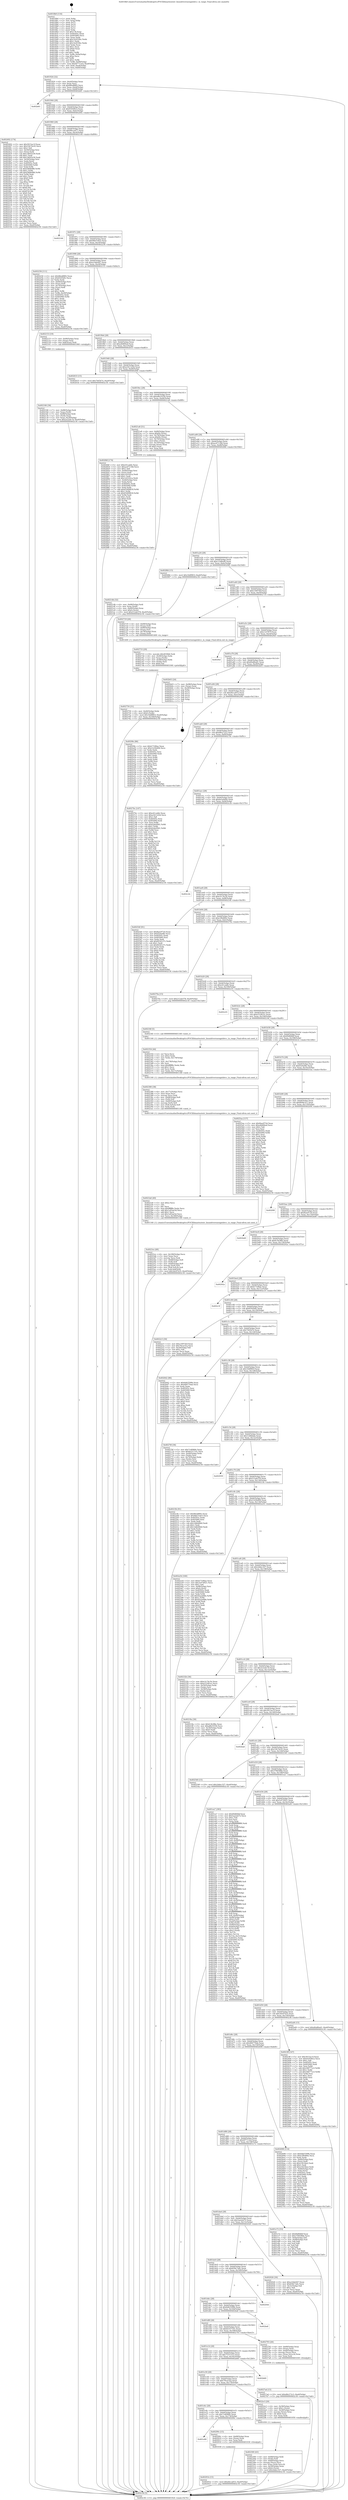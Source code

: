 digraph "0x4018b0" {
  label = "0x4018b0 (/mnt/c/Users/mathe/Desktop/tcc/POCII/binaries/extr_linuxdriversxengntdev.c_in_range_Final-ollvm.out::main(0))"
  labelloc = "t"
  node[shape=record]

  Entry [label="",width=0.3,height=0.3,shape=circle,fillcolor=black,style=filled]
  "0x401924" [label="{
     0x401924 [32]\l
     | [instrs]\l
     &nbsp;&nbsp;0x401924 \<+6\>: mov -0xa0(%rbp),%eax\l
     &nbsp;&nbsp;0x40192a \<+2\>: mov %eax,%ecx\l
     &nbsp;&nbsp;0x40192c \<+6\>: sub $0x86ed88f2,%ecx\l
     &nbsp;&nbsp;0x401932 \<+6\>: mov %eax,-0xb4(%rbp)\l
     &nbsp;&nbsp;0x401938 \<+6\>: mov %ecx,-0xb8(%rbp)\l
     &nbsp;&nbsp;0x40193e \<+6\>: je 0000000000402b81 \<main+0x12d1\>\l
  }"]
  "0x402b81" [label="{
     0x402b81\l
  }", style=dashed]
  "0x401944" [label="{
     0x401944 [28]\l
     | [instrs]\l
     &nbsp;&nbsp;0x401944 \<+5\>: jmp 0000000000401949 \<main+0x99\>\l
     &nbsp;&nbsp;0x401949 \<+6\>: mov -0xb4(%rbp),%eax\l
     &nbsp;&nbsp;0x40194f \<+5\>: sub $0x9183f0c2,%eax\l
     &nbsp;&nbsp;0x401954 \<+6\>: mov %eax,-0xbc(%rbp)\l
     &nbsp;&nbsp;0x40195a \<+6\>: je 0000000000402492 \<main+0xbe2\>\l
  }"]
  Exit [label="",width=0.3,height=0.3,shape=circle,fillcolor=black,style=filled,peripheries=2]
  "0x402492" [label="{
     0x402492 [174]\l
     | [instrs]\l
     &nbsp;&nbsp;0x402492 \<+5\>: mov $0x3015ac1f,%eax\l
     &nbsp;&nbsp;0x402497 \<+5\>: mov $0x33b74c43,%ecx\l
     &nbsp;&nbsp;0x40249c \<+2\>: mov $0x1,%dl\l
     &nbsp;&nbsp;0x40249e \<+4\>: mov -0x50(%rbp),%rsi\l
     &nbsp;&nbsp;0x4024a2 \<+2\>: mov (%rsi),%edi\l
     &nbsp;&nbsp;0x4024a4 \<+6\>: sub $0x14643e39,%edi\l
     &nbsp;&nbsp;0x4024aa \<+3\>: add $0x1,%edi\l
     &nbsp;&nbsp;0x4024ad \<+6\>: add $0x14643e39,%edi\l
     &nbsp;&nbsp;0x4024b3 \<+4\>: mov -0x50(%rbp),%rsi\l
     &nbsp;&nbsp;0x4024b7 \<+2\>: mov %edi,(%rsi)\l
     &nbsp;&nbsp;0x4024b9 \<+7\>: mov 0x40505c,%edi\l
     &nbsp;&nbsp;0x4024c0 \<+8\>: mov 0x405060,%r8d\l
     &nbsp;&nbsp;0x4024c8 \<+3\>: mov %edi,%r9d\l
     &nbsp;&nbsp;0x4024cb \<+7\>: sub $0xf38db986,%r9d\l
     &nbsp;&nbsp;0x4024d2 \<+4\>: sub $0x1,%r9d\l
     &nbsp;&nbsp;0x4024d6 \<+7\>: add $0xf38db986,%r9d\l
     &nbsp;&nbsp;0x4024dd \<+4\>: imul %r9d,%edi\l
     &nbsp;&nbsp;0x4024e1 \<+3\>: and $0x1,%edi\l
     &nbsp;&nbsp;0x4024e4 \<+3\>: cmp $0x0,%edi\l
     &nbsp;&nbsp;0x4024e7 \<+4\>: sete %r10b\l
     &nbsp;&nbsp;0x4024eb \<+4\>: cmp $0xa,%r8d\l
     &nbsp;&nbsp;0x4024ef \<+4\>: setl %r11b\l
     &nbsp;&nbsp;0x4024f3 \<+3\>: mov %r10b,%bl\l
     &nbsp;&nbsp;0x4024f6 \<+3\>: xor $0xff,%bl\l
     &nbsp;&nbsp;0x4024f9 \<+3\>: mov %r11b,%r14b\l
     &nbsp;&nbsp;0x4024fc \<+4\>: xor $0xff,%r14b\l
     &nbsp;&nbsp;0x402500 \<+3\>: xor $0x0,%dl\l
     &nbsp;&nbsp;0x402503 \<+3\>: mov %bl,%r15b\l
     &nbsp;&nbsp;0x402506 \<+4\>: and $0x0,%r15b\l
     &nbsp;&nbsp;0x40250a \<+3\>: and %dl,%r10b\l
     &nbsp;&nbsp;0x40250d \<+3\>: mov %r14b,%r12b\l
     &nbsp;&nbsp;0x402510 \<+4\>: and $0x0,%r12b\l
     &nbsp;&nbsp;0x402514 \<+3\>: and %dl,%r11b\l
     &nbsp;&nbsp;0x402517 \<+3\>: or %r10b,%r15b\l
     &nbsp;&nbsp;0x40251a \<+3\>: or %r11b,%r12b\l
     &nbsp;&nbsp;0x40251d \<+3\>: xor %r12b,%r15b\l
     &nbsp;&nbsp;0x402520 \<+3\>: or %r14b,%bl\l
     &nbsp;&nbsp;0x402523 \<+3\>: xor $0xff,%bl\l
     &nbsp;&nbsp;0x402526 \<+3\>: or $0x0,%dl\l
     &nbsp;&nbsp;0x402529 \<+2\>: and %dl,%bl\l
     &nbsp;&nbsp;0x40252b \<+3\>: or %bl,%r15b\l
     &nbsp;&nbsp;0x40252e \<+4\>: test $0x1,%r15b\l
     &nbsp;&nbsp;0x402532 \<+3\>: cmovne %ecx,%eax\l
     &nbsp;&nbsp;0x402535 \<+6\>: mov %eax,-0xa0(%rbp)\l
     &nbsp;&nbsp;0x40253b \<+5\>: jmp 0000000000402c56 \<main+0x13a6\>\l
  }"]
  "0x401960" [label="{
     0x401960 [28]\l
     | [instrs]\l
     &nbsp;&nbsp;0x401960 \<+5\>: jmp 0000000000401965 \<main+0xb5\>\l
     &nbsp;&nbsp;0x401965 \<+6\>: mov -0xb4(%rbp),%eax\l
     &nbsp;&nbsp;0x40196b \<+5\>: sub $0x99cca477,%eax\l
     &nbsp;&nbsp;0x401970 \<+6\>: mov %eax,-0xc0(%rbp)\l
     &nbsp;&nbsp;0x401976 \<+6\>: je 0000000000402144 \<main+0x894\>\l
  }"]
  "0x40291b" [label="{
     0x40291b [15]\l
     | [instrs]\l
     &nbsp;&nbsp;0x40291b \<+10\>: movl $0xd4cca653,-0xa0(%rbp)\l
     &nbsp;&nbsp;0x402925 \<+5\>: jmp 0000000000402c56 \<main+0x13a6\>\l
  }"]
  "0x402144" [label="{
     0x402144\l
  }", style=dashed]
  "0x40197c" [label="{
     0x40197c [28]\l
     | [instrs]\l
     &nbsp;&nbsp;0x40197c \<+5\>: jmp 0000000000401981 \<main+0xd1\>\l
     &nbsp;&nbsp;0x401981 \<+6\>: mov -0xb4(%rbp),%eax\l
     &nbsp;&nbsp;0x401987 \<+5\>: sub $0x9bb7e4e5,%eax\l
     &nbsp;&nbsp;0x40198c \<+6\>: mov %eax,-0xc4(%rbp)\l
     &nbsp;&nbsp;0x401992 \<+6\>: je 0000000000402256 \<main+0x9a6\>\l
  }"]
  "0x401e68" [label="{
     0x401e68\l
  }", style=dashed]
  "0x402256" [label="{
     0x402256 [111]\l
     | [instrs]\l
     &nbsp;&nbsp;0x402256 \<+5\>: mov $0x86ed88f2,%eax\l
     &nbsp;&nbsp;0x40225b \<+5\>: mov $0x6545b9c,%ecx\l
     &nbsp;&nbsp;0x402260 \<+2\>: xor %edx,%edx\l
     &nbsp;&nbsp;0x402262 \<+4\>: mov -0x60(%rbp),%rsi\l
     &nbsp;&nbsp;0x402266 \<+2\>: mov (%rsi),%edi\l
     &nbsp;&nbsp;0x402268 \<+4\>: mov -0x70(%rbp),%rsi\l
     &nbsp;&nbsp;0x40226c \<+2\>: cmp (%rsi),%edi\l
     &nbsp;&nbsp;0x40226e \<+4\>: setl %r8b\l
     &nbsp;&nbsp;0x402272 \<+4\>: and $0x1,%r8b\l
     &nbsp;&nbsp;0x402276 \<+4\>: mov %r8b,-0x29(%rbp)\l
     &nbsp;&nbsp;0x40227a \<+7\>: mov 0x40505c,%edi\l
     &nbsp;&nbsp;0x402281 \<+8\>: mov 0x405060,%r9d\l
     &nbsp;&nbsp;0x402289 \<+3\>: sub $0x1,%edx\l
     &nbsp;&nbsp;0x40228c \<+3\>: mov %edi,%r10d\l
     &nbsp;&nbsp;0x40228f \<+3\>: add %edx,%r10d\l
     &nbsp;&nbsp;0x402292 \<+4\>: imul %r10d,%edi\l
     &nbsp;&nbsp;0x402296 \<+3\>: and $0x1,%edi\l
     &nbsp;&nbsp;0x402299 \<+3\>: cmp $0x0,%edi\l
     &nbsp;&nbsp;0x40229c \<+4\>: sete %r8b\l
     &nbsp;&nbsp;0x4022a0 \<+4\>: cmp $0xa,%r9d\l
     &nbsp;&nbsp;0x4022a4 \<+4\>: setl %r11b\l
     &nbsp;&nbsp;0x4022a8 \<+3\>: mov %r8b,%bl\l
     &nbsp;&nbsp;0x4022ab \<+3\>: and %r11b,%bl\l
     &nbsp;&nbsp;0x4022ae \<+3\>: xor %r11b,%r8b\l
     &nbsp;&nbsp;0x4022b1 \<+3\>: or %r8b,%bl\l
     &nbsp;&nbsp;0x4022b4 \<+3\>: test $0x1,%bl\l
     &nbsp;&nbsp;0x4022b7 \<+3\>: cmovne %ecx,%eax\l
     &nbsp;&nbsp;0x4022ba \<+6\>: mov %eax,-0xa0(%rbp)\l
     &nbsp;&nbsp;0x4022c0 \<+5\>: jmp 0000000000402c56 \<main+0x13a6\>\l
  }"]
  "0x401998" [label="{
     0x401998 [28]\l
     | [instrs]\l
     &nbsp;&nbsp;0x401998 \<+5\>: jmp 000000000040199d \<main+0xed\>\l
     &nbsp;&nbsp;0x40199d \<+6\>: mov -0xb4(%rbp),%eax\l
     &nbsp;&nbsp;0x4019a3 \<+5\>: sub $0xa14de0d7,%eax\l
     &nbsp;&nbsp;0x4019a8 \<+6\>: mov %eax,-0xc8(%rbp)\l
     &nbsp;&nbsp;0x4019ae \<+6\>: je 0000000000402153 \<main+0x8a3\>\l
  }"]
  "0x40290c" [label="{
     0x40290c [15]\l
     | [instrs]\l
     &nbsp;&nbsp;0x40290c \<+4\>: mov -0x68(%rbp),%rax\l
     &nbsp;&nbsp;0x402910 \<+3\>: mov (%rax),%rax\l
     &nbsp;&nbsp;0x402913 \<+3\>: mov %rax,%rdi\l
     &nbsp;&nbsp;0x402916 \<+5\>: call 0000000000401030 \<free@plt\>\l
     | [calls]\l
     &nbsp;&nbsp;0x401030 \{1\} (unknown)\l
  }"]
  "0x402153" [label="{
     0x402153 [19]\l
     | [instrs]\l
     &nbsp;&nbsp;0x402153 \<+7\>: mov -0x90(%rbp),%rax\l
     &nbsp;&nbsp;0x40215a \<+3\>: mov (%rax),%rax\l
     &nbsp;&nbsp;0x40215d \<+4\>: mov 0x8(%rax),%rdi\l
     &nbsp;&nbsp;0x402161 \<+5\>: call 0000000000401060 \<atoi@plt\>\l
     | [calls]\l
     &nbsp;&nbsp;0x401060 \{1\} (unknown)\l
  }"]
  "0x4019b4" [label="{
     0x4019b4 [28]\l
     | [instrs]\l
     &nbsp;&nbsp;0x4019b4 \<+5\>: jmp 00000000004019b9 \<main+0x109\>\l
     &nbsp;&nbsp;0x4019b9 \<+6\>: mov -0xb4(%rbp),%eax\l
     &nbsp;&nbsp;0x4019bf \<+5\>: sub $0xa4b8f4ad,%eax\l
     &nbsp;&nbsp;0x4019c4 \<+6\>: mov %eax,-0xcc(%rbp)\l
     &nbsp;&nbsp;0x4019ca \<+6\>: je 0000000000402633 \<main+0xd83\>\l
  }"]
  "0x4027ad" [label="{
     0x4027ad [15]\l
     | [instrs]\l
     &nbsp;&nbsp;0x4027ad \<+10\>: movl $0xd8e272c5,-0xa0(%rbp)\l
     &nbsp;&nbsp;0x4027b7 \<+5\>: jmp 0000000000402c56 \<main+0x13a6\>\l
  }"]
  "0x402633" [label="{
     0x402633 [15]\l
     | [instrs]\l
     &nbsp;&nbsp;0x402633 \<+10\>: movl $0x7445b7e,-0xa0(%rbp)\l
     &nbsp;&nbsp;0x40263d \<+5\>: jmp 0000000000402c56 \<main+0x13a6\>\l
  }"]
  "0x4019d0" [label="{
     0x4019d0 [28]\l
     | [instrs]\l
     &nbsp;&nbsp;0x4019d0 \<+5\>: jmp 00000000004019d5 \<main+0x125\>\l
     &nbsp;&nbsp;0x4019d5 \<+6\>: mov -0xb4(%rbp),%eax\l
     &nbsp;&nbsp;0x4019db \<+5\>: sub $0xa5411d3d,%eax\l
     &nbsp;&nbsp;0x4019e0 \<+6\>: mov %eax,-0xd0(%rbp)\l
     &nbsp;&nbsp;0x4019e6 \<+6\>: je 000000000040284f \<main+0xf9f\>\l
  }"]
  "0x402750" [label="{
     0x402750 [31]\l
     | [instrs]\l
     &nbsp;&nbsp;0x402750 \<+4\>: mov -0x40(%rbp),%rdx\l
     &nbsp;&nbsp;0x402754 \<+6\>: movl $0x0,(%rdx)\l
     &nbsp;&nbsp;0x40275a \<+10\>: movl $0x16df981f,-0xa0(%rbp)\l
     &nbsp;&nbsp;0x402764 \<+6\>: mov %eax,-0x184(%rbp)\l
     &nbsp;&nbsp;0x40276a \<+5\>: jmp 0000000000402c56 \<main+0x13a6\>\l
  }"]
  "0x40284f" [label="{
     0x40284f [174]\l
     | [instrs]\l
     &nbsp;&nbsp;0x40284f \<+5\>: mov $0xe41cabfe,%eax\l
     &nbsp;&nbsp;0x402854 \<+5\>: mov $0xacd7118d,%ecx\l
     &nbsp;&nbsp;0x402859 \<+2\>: mov $0x1,%dl\l
     &nbsp;&nbsp;0x40285b \<+4\>: mov -0x40(%rbp),%rsi\l
     &nbsp;&nbsp;0x40285f \<+2\>: mov (%rsi),%edi\l
     &nbsp;&nbsp;0x402861 \<+6\>: add $0x1e0162ca,%edi\l
     &nbsp;&nbsp;0x402867 \<+3\>: add $0x1,%edi\l
     &nbsp;&nbsp;0x40286a \<+6\>: sub $0x1e0162ca,%edi\l
     &nbsp;&nbsp;0x402870 \<+4\>: mov -0x40(%rbp),%rsi\l
     &nbsp;&nbsp;0x402874 \<+2\>: mov %edi,(%rsi)\l
     &nbsp;&nbsp;0x402876 \<+7\>: mov 0x40505c,%edi\l
     &nbsp;&nbsp;0x40287d \<+8\>: mov 0x405060,%r8d\l
     &nbsp;&nbsp;0x402885 \<+3\>: mov %edi,%r9d\l
     &nbsp;&nbsp;0x402888 \<+7\>: add $0x65499818,%r9d\l
     &nbsp;&nbsp;0x40288f \<+4\>: sub $0x1,%r9d\l
     &nbsp;&nbsp;0x402893 \<+7\>: sub $0x65499818,%r9d\l
     &nbsp;&nbsp;0x40289a \<+4\>: imul %r9d,%edi\l
     &nbsp;&nbsp;0x40289e \<+3\>: and $0x1,%edi\l
     &nbsp;&nbsp;0x4028a1 \<+3\>: cmp $0x0,%edi\l
     &nbsp;&nbsp;0x4028a4 \<+4\>: sete %r10b\l
     &nbsp;&nbsp;0x4028a8 \<+4\>: cmp $0xa,%r8d\l
     &nbsp;&nbsp;0x4028ac \<+4\>: setl %r11b\l
     &nbsp;&nbsp;0x4028b0 \<+3\>: mov %r10b,%bl\l
     &nbsp;&nbsp;0x4028b3 \<+3\>: xor $0xff,%bl\l
     &nbsp;&nbsp;0x4028b6 \<+3\>: mov %r11b,%r14b\l
     &nbsp;&nbsp;0x4028b9 \<+4\>: xor $0xff,%r14b\l
     &nbsp;&nbsp;0x4028bd \<+3\>: xor $0x1,%dl\l
     &nbsp;&nbsp;0x4028c0 \<+3\>: mov %bl,%r15b\l
     &nbsp;&nbsp;0x4028c3 \<+4\>: and $0xff,%r15b\l
     &nbsp;&nbsp;0x4028c7 \<+3\>: and %dl,%r10b\l
     &nbsp;&nbsp;0x4028ca \<+3\>: mov %r14b,%r12b\l
     &nbsp;&nbsp;0x4028cd \<+4\>: and $0xff,%r12b\l
     &nbsp;&nbsp;0x4028d1 \<+3\>: and %dl,%r11b\l
     &nbsp;&nbsp;0x4028d4 \<+3\>: or %r10b,%r15b\l
     &nbsp;&nbsp;0x4028d7 \<+3\>: or %r11b,%r12b\l
     &nbsp;&nbsp;0x4028da \<+3\>: xor %r12b,%r15b\l
     &nbsp;&nbsp;0x4028dd \<+3\>: or %r14b,%bl\l
     &nbsp;&nbsp;0x4028e0 \<+3\>: xor $0xff,%bl\l
     &nbsp;&nbsp;0x4028e3 \<+3\>: or $0x1,%dl\l
     &nbsp;&nbsp;0x4028e6 \<+2\>: and %dl,%bl\l
     &nbsp;&nbsp;0x4028e8 \<+3\>: or %bl,%r15b\l
     &nbsp;&nbsp;0x4028eb \<+4\>: test $0x1,%r15b\l
     &nbsp;&nbsp;0x4028ef \<+3\>: cmovne %ecx,%eax\l
     &nbsp;&nbsp;0x4028f2 \<+6\>: mov %eax,-0xa0(%rbp)\l
     &nbsp;&nbsp;0x4028f8 \<+5\>: jmp 0000000000402c56 \<main+0x13a6\>\l
  }"]
  "0x4019ec" [label="{
     0x4019ec [28]\l
     | [instrs]\l
     &nbsp;&nbsp;0x4019ec \<+5\>: jmp 00000000004019f1 \<main+0x141\>\l
     &nbsp;&nbsp;0x4019f1 \<+6\>: mov -0xb4(%rbp),%eax\l
     &nbsp;&nbsp;0x4019f7 \<+5\>: sub $0xa8b10356,%eax\l
     &nbsp;&nbsp;0x4019fc \<+6\>: mov %eax,-0xd4(%rbp)\l
     &nbsp;&nbsp;0x401a02 \<+6\>: je 00000000004021a8 \<main+0x8f8\>\l
  }"]
  "0x402733" [label="{
     0x402733 [29]\l
     | [instrs]\l
     &nbsp;&nbsp;0x402733 \<+10\>: movabs $0x4030b6,%rdi\l
     &nbsp;&nbsp;0x40273d \<+4\>: mov -0x48(%rbp),%rdx\l
     &nbsp;&nbsp;0x402741 \<+2\>: mov %eax,(%rdx)\l
     &nbsp;&nbsp;0x402743 \<+4\>: mov -0x48(%rbp),%rdx\l
     &nbsp;&nbsp;0x402747 \<+2\>: mov (%rdx),%esi\l
     &nbsp;&nbsp;0x402749 \<+2\>: mov $0x0,%al\l
     &nbsp;&nbsp;0x40274b \<+5\>: call 0000000000401040 \<printf@plt\>\l
     | [calls]\l
     &nbsp;&nbsp;0x401040 \{1\} (unknown)\l
  }"]
  "0x4021a8" [label="{
     0x4021a8 [51]\l
     | [instrs]\l
     &nbsp;&nbsp;0x4021a8 \<+4\>: mov -0x80(%rbp),%rax\l
     &nbsp;&nbsp;0x4021ac \<+7\>: movq $0x64,(%rax)\l
     &nbsp;&nbsp;0x4021b3 \<+4\>: mov -0x78(%rbp),%rax\l
     &nbsp;&nbsp;0x4021b7 \<+7\>: movq $0x64,(%rax)\l
     &nbsp;&nbsp;0x4021be \<+4\>: mov -0x70(%rbp),%rax\l
     &nbsp;&nbsp;0x4021c2 \<+6\>: movl $0x1,(%rax)\l
     &nbsp;&nbsp;0x4021c8 \<+4\>: mov -0x70(%rbp),%rax\l
     &nbsp;&nbsp;0x4021cc \<+3\>: movslq (%rax),%rax\l
     &nbsp;&nbsp;0x4021cf \<+4\>: shl $0x3,%rax\l
     &nbsp;&nbsp;0x4021d3 \<+3\>: mov %rax,%rdi\l
     &nbsp;&nbsp;0x4021d6 \<+5\>: call 0000000000401050 \<malloc@plt\>\l
     | [calls]\l
     &nbsp;&nbsp;0x401050 \{1\} (unknown)\l
  }"]
  "0x401a08" [label="{
     0x401a08 [28]\l
     | [instrs]\l
     &nbsp;&nbsp;0x401a08 \<+5\>: jmp 0000000000401a0d \<main+0x15d\>\l
     &nbsp;&nbsp;0x401a0d \<+6\>: mov -0xb4(%rbp),%eax\l
     &nbsp;&nbsp;0x401a13 \<+5\>: sub $0xacd7118d,%eax\l
     &nbsp;&nbsp;0x401a18 \<+6\>: mov %eax,-0xd8(%rbp)\l
     &nbsp;&nbsp;0x401a1e \<+6\>: je 00000000004028fd \<main+0x104d\>\l
  }"]
  "0x4023ce" [label="{
     0x4023ce [49]\l
     | [instrs]\l
     &nbsp;&nbsp;0x4023ce \<+6\>: mov -0x180(%rbp),%ecx\l
     &nbsp;&nbsp;0x4023d4 \<+3\>: imul %eax,%ecx\l
     &nbsp;&nbsp;0x4023d7 \<+3\>: movslq %ecx,%rdi\l
     &nbsp;&nbsp;0x4023da \<+4\>: mov -0x68(%rbp),%r8\l
     &nbsp;&nbsp;0x4023de \<+3\>: mov (%r8),%r8\l
     &nbsp;&nbsp;0x4023e1 \<+4\>: mov -0x60(%rbp),%r9\l
     &nbsp;&nbsp;0x4023e5 \<+3\>: movslq (%r9),%r9\l
     &nbsp;&nbsp;0x4023e8 \<+4\>: mov (%r8,%r9,8),%r8\l
     &nbsp;&nbsp;0x4023ec \<+4\>: mov %rdi,0x8(%r8)\l
     &nbsp;&nbsp;0x4023f0 \<+10\>: movl $0x3dc87b35,-0xa0(%rbp)\l
     &nbsp;&nbsp;0x4023fa \<+5\>: jmp 0000000000402c56 \<main+0x13a6\>\l
  }"]
  "0x4028fd" [label="{
     0x4028fd [15]\l
     | [instrs]\l
     &nbsp;&nbsp;0x4028fd \<+10\>: movl $0x16df981f,-0xa0(%rbp)\l
     &nbsp;&nbsp;0x402907 \<+5\>: jmp 0000000000402c56 \<main+0x13a6\>\l
  }"]
  "0x401a24" [label="{
     0x401a24 [28]\l
     | [instrs]\l
     &nbsp;&nbsp;0x401a24 \<+5\>: jmp 0000000000401a29 \<main+0x179\>\l
     &nbsp;&nbsp;0x401a29 \<+6\>: mov -0xb4(%rbp),%eax\l
     &nbsp;&nbsp;0x401a2f \<+5\>: sub $0xc12d6ed0,%eax\l
     &nbsp;&nbsp;0x401a34 \<+6\>: mov %eax,-0xdc(%rbp)\l
     &nbsp;&nbsp;0x401a3a \<+6\>: je 000000000040298f \<main+0x10df\>\l
  }"]
  "0x4023a6" [label="{
     0x4023a6 [40]\l
     | [instrs]\l
     &nbsp;&nbsp;0x4023a6 \<+5\>: mov $0x2,%ecx\l
     &nbsp;&nbsp;0x4023ab \<+1\>: cltd\l
     &nbsp;&nbsp;0x4023ac \<+2\>: idiv %ecx\l
     &nbsp;&nbsp;0x4023ae \<+6\>: imul $0xfffffffe,%edx,%ecx\l
     &nbsp;&nbsp;0x4023b4 \<+6\>: add $0x1a93ae5d,%ecx\l
     &nbsp;&nbsp;0x4023ba \<+3\>: add $0x1,%ecx\l
     &nbsp;&nbsp;0x4023bd \<+6\>: sub $0x1a93ae5d,%ecx\l
     &nbsp;&nbsp;0x4023c3 \<+6\>: mov %ecx,-0x180(%rbp)\l
     &nbsp;&nbsp;0x4023c9 \<+5\>: call 0000000000401160 \<next_i\>\l
     | [calls]\l
     &nbsp;&nbsp;0x401160 \{1\} (/mnt/c/Users/mathe/Desktop/tcc/POCII/binaries/extr_linuxdriversxengntdev.c_in_range_Final-ollvm.out::next_i)\l
  }"]
  "0x40298f" [label="{
     0x40298f\l
  }", style=dashed]
  "0x401a40" [label="{
     0x401a40 [28]\l
     | [instrs]\l
     &nbsp;&nbsp;0x401a40 \<+5\>: jmp 0000000000401a45 \<main+0x195\>\l
     &nbsp;&nbsp;0x401a45 \<+6\>: mov -0xb4(%rbp),%eax\l
     &nbsp;&nbsp;0x401a4b \<+5\>: sub $0xc1697def,%eax\l
     &nbsp;&nbsp;0x401a50 \<+6\>: mov %eax,-0xe0(%rbp)\l
     &nbsp;&nbsp;0x401a56 \<+6\>: je 0000000000402719 \<main+0xe69\>\l
  }"]
  "0x402380" [label="{
     0x402380 [38]\l
     | [instrs]\l
     &nbsp;&nbsp;0x402380 \<+6\>: mov -0x17c(%rbp),%ecx\l
     &nbsp;&nbsp;0x402386 \<+3\>: imul %eax,%ecx\l
     &nbsp;&nbsp;0x402389 \<+3\>: movslq %ecx,%rdi\l
     &nbsp;&nbsp;0x40238c \<+4\>: mov -0x68(%rbp),%r8\l
     &nbsp;&nbsp;0x402390 \<+3\>: mov (%r8),%r8\l
     &nbsp;&nbsp;0x402393 \<+4\>: mov -0x60(%rbp),%r9\l
     &nbsp;&nbsp;0x402397 \<+3\>: movslq (%r9),%r9\l
     &nbsp;&nbsp;0x40239a \<+4\>: mov (%r8,%r9,8),%r8\l
     &nbsp;&nbsp;0x40239e \<+3\>: mov %rdi,(%r8)\l
     &nbsp;&nbsp;0x4023a1 \<+5\>: call 0000000000401160 \<next_i\>\l
     | [calls]\l
     &nbsp;&nbsp;0x401160 \{1\} (/mnt/c/Users/mathe/Desktop/tcc/POCII/binaries/extr_linuxdriversxengntdev.c_in_range_Final-ollvm.out::next_i)\l
  }"]
  "0x402719" [label="{
     0x402719 [26]\l
     | [instrs]\l
     &nbsp;&nbsp;0x402719 \<+4\>: mov -0x68(%rbp),%rax\l
     &nbsp;&nbsp;0x40271d \<+3\>: mov (%rax),%rdi\l
     &nbsp;&nbsp;0x402720 \<+4\>: mov -0x80(%rbp),%rax\l
     &nbsp;&nbsp;0x402724 \<+3\>: mov (%rax),%rsi\l
     &nbsp;&nbsp;0x402727 \<+4\>: mov -0x78(%rbp),%rax\l
     &nbsp;&nbsp;0x40272b \<+3\>: mov (%rax),%rdx\l
     &nbsp;&nbsp;0x40272e \<+5\>: call 0000000000401400 \<in_range\>\l
     | [calls]\l
     &nbsp;&nbsp;0x401400 \{1\} (/mnt/c/Users/mathe/Desktop/tcc/POCII/binaries/extr_linuxdriversxengntdev.c_in_range_Final-ollvm.out::in_range)\l
  }"]
  "0x401a5c" [label="{
     0x401a5c [28]\l
     | [instrs]\l
     &nbsp;&nbsp;0x401a5c \<+5\>: jmp 0000000000401a61 \<main+0x1b1\>\l
     &nbsp;&nbsp;0x401a61 \<+6\>: mov -0xb4(%rbp),%eax\l
     &nbsp;&nbsp;0x401a67 \<+5\>: sub $0xc1d7f07f,%eax\l
     &nbsp;&nbsp;0x401a6c \<+6\>: mov %eax,-0xe4(%rbp)\l
     &nbsp;&nbsp;0x401a72 \<+6\>: je 00000000004029ef \<main+0x113f\>\l
  }"]
  "0x402354" [label="{
     0x402354 [44]\l
     | [instrs]\l
     &nbsp;&nbsp;0x402354 \<+2\>: xor %ecx,%ecx\l
     &nbsp;&nbsp;0x402356 \<+5\>: mov $0x2,%edx\l
     &nbsp;&nbsp;0x40235b \<+6\>: mov %edx,-0x178(%rbp)\l
     &nbsp;&nbsp;0x402361 \<+1\>: cltd\l
     &nbsp;&nbsp;0x402362 \<+6\>: mov -0x178(%rbp),%esi\l
     &nbsp;&nbsp;0x402368 \<+2\>: idiv %esi\l
     &nbsp;&nbsp;0x40236a \<+6\>: imul $0xfffffffe,%edx,%edx\l
     &nbsp;&nbsp;0x402370 \<+3\>: sub $0x1,%ecx\l
     &nbsp;&nbsp;0x402373 \<+2\>: sub %ecx,%edx\l
     &nbsp;&nbsp;0x402375 \<+6\>: mov %edx,-0x17c(%rbp)\l
     &nbsp;&nbsp;0x40237b \<+5\>: call 0000000000401160 \<next_i\>\l
     | [calls]\l
     &nbsp;&nbsp;0x401160 \{1\} (/mnt/c/Users/mathe/Desktop/tcc/POCII/binaries/extr_linuxdriversxengntdev.c_in_range_Final-ollvm.out::next_i)\l
  }"]
  "0x4029ef" [label="{
     0x4029ef\l
  }", style=dashed]
  "0x401a78" [label="{
     0x401a78 [28]\l
     | [instrs]\l
     &nbsp;&nbsp;0x401a78 \<+5\>: jmp 0000000000401a7d \<main+0x1cd\>\l
     &nbsp;&nbsp;0x401a7d \<+6\>: mov -0xb4(%rbp),%eax\l
     &nbsp;&nbsp;0x401a83 \<+5\>: sub $0xd0a86ad1,%eax\l
     &nbsp;&nbsp;0x401a88 \<+6\>: mov %eax,-0xe8(%rbp)\l
     &nbsp;&nbsp;0x401a8e \<+6\>: je 0000000000402b03 \<main+0x1253\>\l
  }"]
  "0x402300" [label="{
     0x402300 [43]\l
     | [instrs]\l
     &nbsp;&nbsp;0x402300 \<+4\>: mov -0x68(%rbp),%rdi\l
     &nbsp;&nbsp;0x402304 \<+3\>: mov (%rdi),%rdi\l
     &nbsp;&nbsp;0x402307 \<+4\>: mov -0x60(%rbp),%rcx\l
     &nbsp;&nbsp;0x40230b \<+3\>: movslq (%rcx),%rcx\l
     &nbsp;&nbsp;0x40230e \<+4\>: mov %rax,(%rdi,%rcx,8)\l
     &nbsp;&nbsp;0x402312 \<+4\>: mov -0x50(%rbp),%rax\l
     &nbsp;&nbsp;0x402316 \<+6\>: movl $0x0,(%rax)\l
     &nbsp;&nbsp;0x40231c \<+10\>: movl $0x2ddec327,-0xa0(%rbp)\l
     &nbsp;&nbsp;0x402326 \<+5\>: jmp 0000000000402c56 \<main+0x13a6\>\l
  }"]
  "0x402b03" [label="{
     0x402b03 [24]\l
     | [instrs]\l
     &nbsp;&nbsp;0x402b03 \<+7\>: mov -0x98(%rbp),%rax\l
     &nbsp;&nbsp;0x402b0a \<+2\>: mov (%rax),%eax\l
     &nbsp;&nbsp;0x402b0c \<+4\>: lea -0x28(%rbp),%rsp\l
     &nbsp;&nbsp;0x402b10 \<+1\>: pop %rbx\l
     &nbsp;&nbsp;0x402b11 \<+2\>: pop %r12\l
     &nbsp;&nbsp;0x402b13 \<+2\>: pop %r13\l
     &nbsp;&nbsp;0x402b15 \<+2\>: pop %r14\l
     &nbsp;&nbsp;0x402b17 \<+2\>: pop %r15\l
     &nbsp;&nbsp;0x402b19 \<+1\>: pop %rbp\l
     &nbsp;&nbsp;0x402b1a \<+1\>: ret\l
  }"]
  "0x401a94" [label="{
     0x401a94 [28]\l
     | [instrs]\l
     &nbsp;&nbsp;0x401a94 \<+5\>: jmp 0000000000401a99 \<main+0x1e9\>\l
     &nbsp;&nbsp;0x401a99 \<+6\>: mov -0xb4(%rbp),%eax\l
     &nbsp;&nbsp;0x401a9f \<+5\>: sub $0xd4cca653,%eax\l
     &nbsp;&nbsp;0x401aa4 \<+6\>: mov %eax,-0xec(%rbp)\l
     &nbsp;&nbsp;0x401aaa \<+6\>: je 00000000004029fe \<main+0x114e\>\l
  }"]
  "0x401e4c" [label="{
     0x401e4c [28]\l
     | [instrs]\l
     &nbsp;&nbsp;0x401e4c \<+5\>: jmp 0000000000401e51 \<main+0x5a1\>\l
     &nbsp;&nbsp;0x401e51 \<+6\>: mov -0xb4(%rbp),%eax\l
     &nbsp;&nbsp;0x401e57 \<+5\>: sub $0x7cd096fe,%eax\l
     &nbsp;&nbsp;0x401e5c \<+6\>: mov %eax,-0x174(%rbp)\l
     &nbsp;&nbsp;0x401e62 \<+6\>: je 000000000040290c \<main+0x105c\>\l
  }"]
  "0x4029fe" [label="{
     0x4029fe [86]\l
     | [instrs]\l
     &nbsp;&nbsp;0x4029fe \<+5\>: mov $0xfc7108ae,%eax\l
     &nbsp;&nbsp;0x402a03 \<+5\>: mov $0x21d3b406,%ecx\l
     &nbsp;&nbsp;0x402a08 \<+2\>: xor %edx,%edx\l
     &nbsp;&nbsp;0x402a0a \<+7\>: mov 0x40505c,%esi\l
     &nbsp;&nbsp;0x402a11 \<+7\>: mov 0x405060,%edi\l
     &nbsp;&nbsp;0x402a18 \<+3\>: sub $0x1,%edx\l
     &nbsp;&nbsp;0x402a1b \<+3\>: mov %esi,%r8d\l
     &nbsp;&nbsp;0x402a1e \<+3\>: add %edx,%r8d\l
     &nbsp;&nbsp;0x402a21 \<+4\>: imul %r8d,%esi\l
     &nbsp;&nbsp;0x402a25 \<+3\>: and $0x1,%esi\l
     &nbsp;&nbsp;0x402a28 \<+3\>: cmp $0x0,%esi\l
     &nbsp;&nbsp;0x402a2b \<+4\>: sete %r9b\l
     &nbsp;&nbsp;0x402a2f \<+3\>: cmp $0xa,%edi\l
     &nbsp;&nbsp;0x402a32 \<+4\>: setl %r10b\l
     &nbsp;&nbsp;0x402a36 \<+3\>: mov %r9b,%r11b\l
     &nbsp;&nbsp;0x402a39 \<+3\>: and %r10b,%r11b\l
     &nbsp;&nbsp;0x402a3c \<+3\>: xor %r10b,%r9b\l
     &nbsp;&nbsp;0x402a3f \<+3\>: or %r9b,%r11b\l
     &nbsp;&nbsp;0x402a42 \<+4\>: test $0x1,%r11b\l
     &nbsp;&nbsp;0x402a46 \<+3\>: cmovne %ecx,%eax\l
     &nbsp;&nbsp;0x402a49 \<+6\>: mov %eax,-0xa0(%rbp)\l
     &nbsp;&nbsp;0x402a4f \<+5\>: jmp 0000000000402c56 \<main+0x13a6\>\l
  }"]
  "0x401ab0" [label="{
     0x401ab0 [28]\l
     | [instrs]\l
     &nbsp;&nbsp;0x401ab0 \<+5\>: jmp 0000000000401ab5 \<main+0x205\>\l
     &nbsp;&nbsp;0x401ab5 \<+6\>: mov -0xb4(%rbp),%eax\l
     &nbsp;&nbsp;0x401abb \<+5\>: sub $0xd8e272c5,%eax\l
     &nbsp;&nbsp;0x401ac0 \<+6\>: mov %eax,-0xf0(%rbp)\l
     &nbsp;&nbsp;0x401ac6 \<+6\>: je 00000000004027bc \<main+0xf0c\>\l
  }"]
  "0x4022e3" [label="{
     0x4022e3 [29]\l
     | [instrs]\l
     &nbsp;&nbsp;0x4022e3 \<+4\>: mov -0x58(%rbp),%rax\l
     &nbsp;&nbsp;0x4022e7 \<+6\>: movl $0x1,(%rax)\l
     &nbsp;&nbsp;0x4022ed \<+4\>: mov -0x58(%rbp),%rax\l
     &nbsp;&nbsp;0x4022f1 \<+3\>: movslq (%rax),%rax\l
     &nbsp;&nbsp;0x4022f4 \<+4\>: shl $0x4,%rax\l
     &nbsp;&nbsp;0x4022f8 \<+3\>: mov %rax,%rdi\l
     &nbsp;&nbsp;0x4022fb \<+5\>: call 0000000000401050 \<malloc@plt\>\l
     | [calls]\l
     &nbsp;&nbsp;0x401050 \{1\} (unknown)\l
  }"]
  "0x4027bc" [label="{
     0x4027bc [147]\l
     | [instrs]\l
     &nbsp;&nbsp;0x4027bc \<+5\>: mov $0xe41cabfe,%eax\l
     &nbsp;&nbsp;0x4027c1 \<+5\>: mov $0xa5411d3d,%ecx\l
     &nbsp;&nbsp;0x4027c6 \<+2\>: mov $0x1,%dl\l
     &nbsp;&nbsp;0x4027c8 \<+7\>: mov 0x40505c,%esi\l
     &nbsp;&nbsp;0x4027cf \<+7\>: mov 0x405060,%edi\l
     &nbsp;&nbsp;0x4027d6 \<+3\>: mov %esi,%r8d\l
     &nbsp;&nbsp;0x4027d9 \<+7\>: sub $0xb2de0941,%r8d\l
     &nbsp;&nbsp;0x4027e0 \<+4\>: sub $0x1,%r8d\l
     &nbsp;&nbsp;0x4027e4 \<+7\>: add $0xb2de0941,%r8d\l
     &nbsp;&nbsp;0x4027eb \<+4\>: imul %r8d,%esi\l
     &nbsp;&nbsp;0x4027ef \<+3\>: and $0x1,%esi\l
     &nbsp;&nbsp;0x4027f2 \<+3\>: cmp $0x0,%esi\l
     &nbsp;&nbsp;0x4027f5 \<+4\>: sete %r9b\l
     &nbsp;&nbsp;0x4027f9 \<+3\>: cmp $0xa,%edi\l
     &nbsp;&nbsp;0x4027fc \<+4\>: setl %r10b\l
     &nbsp;&nbsp;0x402800 \<+3\>: mov %r9b,%r11b\l
     &nbsp;&nbsp;0x402803 \<+4\>: xor $0xff,%r11b\l
     &nbsp;&nbsp;0x402807 \<+3\>: mov %r10b,%bl\l
     &nbsp;&nbsp;0x40280a \<+3\>: xor $0xff,%bl\l
     &nbsp;&nbsp;0x40280d \<+3\>: xor $0x1,%dl\l
     &nbsp;&nbsp;0x402810 \<+3\>: mov %r11b,%r14b\l
     &nbsp;&nbsp;0x402813 \<+4\>: and $0xff,%r14b\l
     &nbsp;&nbsp;0x402817 \<+3\>: and %dl,%r9b\l
     &nbsp;&nbsp;0x40281a \<+3\>: mov %bl,%r15b\l
     &nbsp;&nbsp;0x40281d \<+4\>: and $0xff,%r15b\l
     &nbsp;&nbsp;0x402821 \<+3\>: and %dl,%r10b\l
     &nbsp;&nbsp;0x402824 \<+3\>: or %r9b,%r14b\l
     &nbsp;&nbsp;0x402827 \<+3\>: or %r10b,%r15b\l
     &nbsp;&nbsp;0x40282a \<+3\>: xor %r15b,%r14b\l
     &nbsp;&nbsp;0x40282d \<+3\>: or %bl,%r11b\l
     &nbsp;&nbsp;0x402830 \<+4\>: xor $0xff,%r11b\l
     &nbsp;&nbsp;0x402834 \<+3\>: or $0x1,%dl\l
     &nbsp;&nbsp;0x402837 \<+3\>: and %dl,%r11b\l
     &nbsp;&nbsp;0x40283a \<+3\>: or %r11b,%r14b\l
     &nbsp;&nbsp;0x40283d \<+4\>: test $0x1,%r14b\l
     &nbsp;&nbsp;0x402841 \<+3\>: cmovne %ecx,%eax\l
     &nbsp;&nbsp;0x402844 \<+6\>: mov %eax,-0xa0(%rbp)\l
     &nbsp;&nbsp;0x40284a \<+5\>: jmp 0000000000402c56 \<main+0x13a6\>\l
  }"]
  "0x401acc" [label="{
     0x401acc [28]\l
     | [instrs]\l
     &nbsp;&nbsp;0x401acc \<+5\>: jmp 0000000000401ad1 \<main+0x221\>\l
     &nbsp;&nbsp;0x401ad1 \<+6\>: mov -0xb4(%rbp),%eax\l
     &nbsp;&nbsp;0x401ad7 \<+5\>: sub $0xde2eb00e,%eax\l
     &nbsp;&nbsp;0x401adc \<+6\>: mov %eax,-0xf4(%rbp)\l
     &nbsp;&nbsp;0x401ae2 \<+6\>: je 0000000000402c2b \<main+0x137b\>\l
  }"]
  "0x401e30" [label="{
     0x401e30 [28]\l
     | [instrs]\l
     &nbsp;&nbsp;0x401e30 \<+5\>: jmp 0000000000401e35 \<main+0x585\>\l
     &nbsp;&nbsp;0x401e35 \<+6\>: mov -0xb4(%rbp),%eax\l
     &nbsp;&nbsp;0x401e3b \<+5\>: sub $0x79cac5ea,%eax\l
     &nbsp;&nbsp;0x401e40 \<+6\>: mov %eax,-0x170(%rbp)\l
     &nbsp;&nbsp;0x401e46 \<+6\>: je 00000000004022e3 \<main+0xa33\>\l
  }"]
  "0x402c2b" [label="{
     0x402c2b\l
  }", style=dashed]
  "0x401ae8" [label="{
     0x401ae8 [28]\l
     | [instrs]\l
     &nbsp;&nbsp;0x401ae8 \<+5\>: jmp 0000000000401aed \<main+0x23d\>\l
     &nbsp;&nbsp;0x401aed \<+6\>: mov -0xb4(%rbp),%eax\l
     &nbsp;&nbsp;0x401af3 \<+5\>: sub $0xe3c74c5b,%eax\l
     &nbsp;&nbsp;0x401af8 \<+6\>: mov %eax,-0xf8(%rbp)\l
     &nbsp;&nbsp;0x401afe \<+6\>: je 000000000040254f \<main+0xc9f\>\l
  }"]
  "0x402b60" [label="{
     0x402b60\l
  }", style=dashed]
  "0x40254f" [label="{
     0x40254f [91]\l
     | [instrs]\l
     &nbsp;&nbsp;0x40254f \<+5\>: mov $0xfbae972d,%eax\l
     &nbsp;&nbsp;0x402554 \<+5\>: mov $0xf5e0a9fe,%ecx\l
     &nbsp;&nbsp;0x402559 \<+7\>: mov 0x40505c,%edx\l
     &nbsp;&nbsp;0x402560 \<+7\>: mov 0x405060,%esi\l
     &nbsp;&nbsp;0x402567 \<+2\>: mov %edx,%edi\l
     &nbsp;&nbsp;0x402569 \<+6\>: add $0x6034127c,%edi\l
     &nbsp;&nbsp;0x40256f \<+3\>: sub $0x1,%edi\l
     &nbsp;&nbsp;0x402572 \<+6\>: sub $0x6034127c,%edi\l
     &nbsp;&nbsp;0x402578 \<+3\>: imul %edi,%edx\l
     &nbsp;&nbsp;0x40257b \<+3\>: and $0x1,%edx\l
     &nbsp;&nbsp;0x40257e \<+3\>: cmp $0x0,%edx\l
     &nbsp;&nbsp;0x402581 \<+4\>: sete %r8b\l
     &nbsp;&nbsp;0x402585 \<+3\>: cmp $0xa,%esi\l
     &nbsp;&nbsp;0x402588 \<+4\>: setl %r9b\l
     &nbsp;&nbsp;0x40258c \<+3\>: mov %r8b,%r10b\l
     &nbsp;&nbsp;0x40258f \<+3\>: and %r9b,%r10b\l
     &nbsp;&nbsp;0x402592 \<+3\>: xor %r9b,%r8b\l
     &nbsp;&nbsp;0x402595 \<+3\>: or %r8b,%r10b\l
     &nbsp;&nbsp;0x402598 \<+4\>: test $0x1,%r10b\l
     &nbsp;&nbsp;0x40259c \<+3\>: cmovne %ecx,%eax\l
     &nbsp;&nbsp;0x40259f \<+6\>: mov %eax,-0xa0(%rbp)\l
     &nbsp;&nbsp;0x4025a5 \<+5\>: jmp 0000000000402c56 \<main+0x13a6\>\l
  }"]
  "0x401b04" [label="{
     0x401b04 [28]\l
     | [instrs]\l
     &nbsp;&nbsp;0x401b04 \<+5\>: jmp 0000000000401b09 \<main+0x259\>\l
     &nbsp;&nbsp;0x401b09 \<+6\>: mov -0xb4(%rbp),%eax\l
     &nbsp;&nbsp;0x401b0f \<+5\>: sub $0xe3fb480e,%eax\l
     &nbsp;&nbsp;0x401b14 \<+6\>: mov %eax,-0xfc(%rbp)\l
     &nbsp;&nbsp;0x401b1a \<+6\>: je 000000000040270a \<main+0xe5a\>\l
  }"]
  "0x401e14" [label="{
     0x401e14 [28]\l
     | [instrs]\l
     &nbsp;&nbsp;0x401e14 \<+5\>: jmp 0000000000401e19 \<main+0x569\>\l
     &nbsp;&nbsp;0x401e19 \<+6\>: mov -0xb4(%rbp),%eax\l
     &nbsp;&nbsp;0x401e1f \<+5\>: sub $0x7537c512,%eax\l
     &nbsp;&nbsp;0x401e24 \<+6\>: mov %eax,-0x16c(%rbp)\l
     &nbsp;&nbsp;0x401e2a \<+6\>: je 0000000000402b60 \<main+0x12b0\>\l
  }"]
  "0x40270a" [label="{
     0x40270a [15]\l
     | [instrs]\l
     &nbsp;&nbsp;0x40270a \<+10\>: movl $0x212ab378,-0xa0(%rbp)\l
     &nbsp;&nbsp;0x402714 \<+5\>: jmp 0000000000402c56 \<main+0x13a6\>\l
  }"]
  "0x401b20" [label="{
     0x401b20 [28]\l
     | [instrs]\l
     &nbsp;&nbsp;0x401b20 \<+5\>: jmp 0000000000401b25 \<main+0x275\>\l
     &nbsp;&nbsp;0x401b25 \<+6\>: mov -0xb4(%rbp),%eax\l
     &nbsp;&nbsp;0x401b2b \<+5\>: sub $0xe41cabfe,%eax\l
     &nbsp;&nbsp;0x401b30 \<+6\>: mov %eax,-0x100(%rbp)\l
     &nbsp;&nbsp;0x401b36 \<+6\>: je 0000000000402c01 \<main+0x1351\>\l
  }"]
  "0x402793" [label="{
     0x402793 [26]\l
     | [instrs]\l
     &nbsp;&nbsp;0x402793 \<+4\>: mov -0x68(%rbp),%rax\l
     &nbsp;&nbsp;0x402797 \<+3\>: mov (%rax),%rax\l
     &nbsp;&nbsp;0x40279a \<+4\>: mov -0x40(%rbp),%rcx\l
     &nbsp;&nbsp;0x40279e \<+3\>: movslq (%rcx),%rcx\l
     &nbsp;&nbsp;0x4027a1 \<+4\>: mov (%rax,%rcx,8),%rax\l
     &nbsp;&nbsp;0x4027a5 \<+3\>: mov %rax,%rdi\l
     &nbsp;&nbsp;0x4027a8 \<+5\>: call 0000000000401030 \<free@plt\>\l
     | [calls]\l
     &nbsp;&nbsp;0x401030 \{1\} (unknown)\l
  }"]
  "0x402c01" [label="{
     0x402c01\l
  }", style=dashed]
  "0x401b3c" [label="{
     0x401b3c [28]\l
     | [instrs]\l
     &nbsp;&nbsp;0x401b3c \<+5\>: jmp 0000000000401b41 \<main+0x291\>\l
     &nbsp;&nbsp;0x401b41 \<+6\>: mov -0xb4(%rbp),%eax\l
     &nbsp;&nbsp;0x401b47 \<+5\>: sub $0xe53381ec,%eax\l
     &nbsp;&nbsp;0x401b4c \<+6\>: mov %eax,-0x104(%rbp)\l
     &nbsp;&nbsp;0x401b52 \<+6\>: je 000000000040234f \<main+0xa9f\>\l
  }"]
  "0x401df8" [label="{
     0x401df8 [28]\l
     | [instrs]\l
     &nbsp;&nbsp;0x401df8 \<+5\>: jmp 0000000000401dfd \<main+0x54d\>\l
     &nbsp;&nbsp;0x401dfd \<+6\>: mov -0xb4(%rbp),%eax\l
     &nbsp;&nbsp;0x401e03 \<+5\>: sub $0x6e557141,%eax\l
     &nbsp;&nbsp;0x401e08 \<+6\>: mov %eax,-0x168(%rbp)\l
     &nbsp;&nbsp;0x401e0e \<+6\>: je 0000000000402793 \<main+0xee3\>\l
  }"]
  "0x40234f" [label="{
     0x40234f [5]\l
     | [instrs]\l
     &nbsp;&nbsp;0x40234f \<+5\>: call 0000000000401160 \<next_i\>\l
     | [calls]\l
     &nbsp;&nbsp;0x401160 \{1\} (/mnt/c/Users/mathe/Desktop/tcc/POCII/binaries/extr_linuxdriversxengntdev.c_in_range_Final-ollvm.out::next_i)\l
  }"]
  "0x401b58" [label="{
     0x401b58 [28]\l
     | [instrs]\l
     &nbsp;&nbsp;0x401b58 \<+5\>: jmp 0000000000401b5d \<main+0x2ad\>\l
     &nbsp;&nbsp;0x401b5d \<+6\>: mov -0xb4(%rbp),%eax\l
     &nbsp;&nbsp;0x401b63 \<+5\>: sub $0xf0d84fdf,%eax\l
     &nbsp;&nbsp;0x401b68 \<+6\>: mov %eax,-0x108(%rbp)\l
     &nbsp;&nbsp;0x401b6e \<+6\>: je 0000000000402b1b \<main+0x126b\>\l
  }"]
  "0x402bdf" [label="{
     0x402bdf\l
  }", style=dashed]
  "0x402b1b" [label="{
     0x402b1b\l
  }", style=dashed]
  "0x401b74" [label="{
     0x401b74 [28]\l
     | [instrs]\l
     &nbsp;&nbsp;0x401b74 \<+5\>: jmp 0000000000401b79 \<main+0x2c9\>\l
     &nbsp;&nbsp;0x401b79 \<+6\>: mov -0xb4(%rbp),%eax\l
     &nbsp;&nbsp;0x401b7f \<+5\>: sub $0xf5e0a9fe,%eax\l
     &nbsp;&nbsp;0x401b84 \<+6\>: mov %eax,-0x10c(%rbp)\l
     &nbsp;&nbsp;0x401b8a \<+6\>: je 00000000004025aa \<main+0xcfa\>\l
  }"]
  "0x401ddc" [label="{
     0x401ddc [28]\l
     | [instrs]\l
     &nbsp;&nbsp;0x401ddc \<+5\>: jmp 0000000000401de1 \<main+0x531\>\l
     &nbsp;&nbsp;0x401de1 \<+6\>: mov -0xb4(%rbp),%eax\l
     &nbsp;&nbsp;0x401de7 \<+5\>: sub $0x6db5599b,%eax\l
     &nbsp;&nbsp;0x401dec \<+6\>: mov %eax,-0x164(%rbp)\l
     &nbsp;&nbsp;0x401df2 \<+6\>: je 0000000000402bdf \<main+0x132f\>\l
  }"]
  "0x4025aa" [label="{
     0x4025aa [137]\l
     | [instrs]\l
     &nbsp;&nbsp;0x4025aa \<+5\>: mov $0xfbae972d,%eax\l
     &nbsp;&nbsp;0x4025af \<+5\>: mov $0xa4b8f4ad,%ecx\l
     &nbsp;&nbsp;0x4025b4 \<+2\>: mov $0x1,%dl\l
     &nbsp;&nbsp;0x4025b6 \<+2\>: xor %esi,%esi\l
     &nbsp;&nbsp;0x4025b8 \<+7\>: mov 0x40505c,%edi\l
     &nbsp;&nbsp;0x4025bf \<+8\>: mov 0x405060,%r8d\l
     &nbsp;&nbsp;0x4025c7 \<+3\>: sub $0x1,%esi\l
     &nbsp;&nbsp;0x4025ca \<+3\>: mov %edi,%r9d\l
     &nbsp;&nbsp;0x4025cd \<+3\>: add %esi,%r9d\l
     &nbsp;&nbsp;0x4025d0 \<+4\>: imul %r9d,%edi\l
     &nbsp;&nbsp;0x4025d4 \<+3\>: and $0x1,%edi\l
     &nbsp;&nbsp;0x4025d7 \<+3\>: cmp $0x0,%edi\l
     &nbsp;&nbsp;0x4025da \<+4\>: sete %r10b\l
     &nbsp;&nbsp;0x4025de \<+4\>: cmp $0xa,%r8d\l
     &nbsp;&nbsp;0x4025e2 \<+4\>: setl %r11b\l
     &nbsp;&nbsp;0x4025e6 \<+3\>: mov %r10b,%bl\l
     &nbsp;&nbsp;0x4025e9 \<+3\>: xor $0xff,%bl\l
     &nbsp;&nbsp;0x4025ec \<+3\>: mov %r11b,%r14b\l
     &nbsp;&nbsp;0x4025ef \<+4\>: xor $0xff,%r14b\l
     &nbsp;&nbsp;0x4025f3 \<+3\>: xor $0x0,%dl\l
     &nbsp;&nbsp;0x4025f6 \<+3\>: mov %bl,%r15b\l
     &nbsp;&nbsp;0x4025f9 \<+4\>: and $0x0,%r15b\l
     &nbsp;&nbsp;0x4025fd \<+3\>: and %dl,%r10b\l
     &nbsp;&nbsp;0x402600 \<+3\>: mov %r14b,%r12b\l
     &nbsp;&nbsp;0x402603 \<+4\>: and $0x0,%r12b\l
     &nbsp;&nbsp;0x402607 \<+3\>: and %dl,%r11b\l
     &nbsp;&nbsp;0x40260a \<+3\>: or %r10b,%r15b\l
     &nbsp;&nbsp;0x40260d \<+3\>: or %r11b,%r12b\l
     &nbsp;&nbsp;0x402610 \<+3\>: xor %r12b,%r15b\l
     &nbsp;&nbsp;0x402613 \<+3\>: or %r14b,%bl\l
     &nbsp;&nbsp;0x402616 \<+3\>: xor $0xff,%bl\l
     &nbsp;&nbsp;0x402619 \<+3\>: or $0x0,%dl\l
     &nbsp;&nbsp;0x40261c \<+2\>: and %dl,%bl\l
     &nbsp;&nbsp;0x40261e \<+3\>: or %bl,%r15b\l
     &nbsp;&nbsp;0x402621 \<+4\>: test $0x1,%r15b\l
     &nbsp;&nbsp;0x402625 \<+3\>: cmovne %ecx,%eax\l
     &nbsp;&nbsp;0x402628 \<+6\>: mov %eax,-0xa0(%rbp)\l
     &nbsp;&nbsp;0x40262e \<+5\>: jmp 0000000000402c56 \<main+0x13a6\>\l
  }"]
  "0x401b90" [label="{
     0x401b90 [28]\l
     | [instrs]\l
     &nbsp;&nbsp;0x401b90 \<+5\>: jmp 0000000000401b95 \<main+0x2e5\>\l
     &nbsp;&nbsp;0x401b95 \<+6\>: mov -0xb4(%rbp),%eax\l
     &nbsp;&nbsp;0x401b9b \<+5\>: sub $0xfb94e3c1,%eax\l
     &nbsp;&nbsp;0x401ba0 \<+6\>: mov %eax,-0x110(%rbp)\l
     &nbsp;&nbsp;0x401ba6 \<+6\>: je 000000000040209f \<main+0x7ef\>\l
  }"]
  "0x402044" [label="{
     0x402044\l
  }", style=dashed]
  "0x40209f" [label="{
     0x40209f\l
  }", style=dashed]
  "0x401bac" [label="{
     0x401bac [28]\l
     | [instrs]\l
     &nbsp;&nbsp;0x401bac \<+5\>: jmp 0000000000401bb1 \<main+0x301\>\l
     &nbsp;&nbsp;0x401bb1 \<+6\>: mov -0xb4(%rbp),%eax\l
     &nbsp;&nbsp;0x401bb7 \<+5\>: sub $0xfbae972d,%eax\l
     &nbsp;&nbsp;0x401bbc \<+6\>: mov %eax,-0x114(%rbp)\l
     &nbsp;&nbsp;0x401bc2 \<+6\>: je 0000000000402bd0 \<main+0x1320\>\l
  }"]
  "0x4021db" [label="{
     0x4021db [32]\l
     | [instrs]\l
     &nbsp;&nbsp;0x4021db \<+4\>: mov -0x68(%rbp),%rdi\l
     &nbsp;&nbsp;0x4021df \<+3\>: mov %rax,(%rdi)\l
     &nbsp;&nbsp;0x4021e2 \<+4\>: mov -0x60(%rbp),%rax\l
     &nbsp;&nbsp;0x4021e6 \<+6\>: movl $0x0,(%rax)\l
     &nbsp;&nbsp;0x4021ec \<+10\>: movl $0x212ab378,-0xa0(%rbp)\l
     &nbsp;&nbsp;0x4021f6 \<+5\>: jmp 0000000000402c56 \<main+0x13a6\>\l
  }"]
  "0x402bd0" [label="{
     0x402bd0\l
  }", style=dashed]
  "0x401bc8" [label="{
     0x401bc8 [28]\l
     | [instrs]\l
     &nbsp;&nbsp;0x401bc8 \<+5\>: jmp 0000000000401bcd \<main+0x31d\>\l
     &nbsp;&nbsp;0x401bcd \<+6\>: mov -0xb4(%rbp),%eax\l
     &nbsp;&nbsp;0x401bd3 \<+5\>: sub $0xfc3b3f6e,%eax\l
     &nbsp;&nbsp;0x401bd8 \<+6\>: mov %eax,-0x118(%rbp)\l
     &nbsp;&nbsp;0x401bde \<+6\>: je 000000000040292a \<main+0x107a\>\l
  }"]
  "0x402166" [label="{
     0x402166 [36]\l
     | [instrs]\l
     &nbsp;&nbsp;0x402166 \<+7\>: mov -0x88(%rbp),%rdi\l
     &nbsp;&nbsp;0x40216d \<+2\>: mov %eax,(%rdi)\l
     &nbsp;&nbsp;0x40216f \<+7\>: mov -0x88(%rbp),%rdi\l
     &nbsp;&nbsp;0x402176 \<+2\>: mov (%rdi),%eax\l
     &nbsp;&nbsp;0x402178 \<+3\>: mov %eax,-0x30(%rbp)\l
     &nbsp;&nbsp;0x40217b \<+10\>: movl $0x2e22dc7d,-0xa0(%rbp)\l
     &nbsp;&nbsp;0x402185 \<+5\>: jmp 0000000000402c56 \<main+0x13a6\>\l
  }"]
  "0x40292a" [label="{
     0x40292a\l
  }", style=dashed]
  "0x401be4" [label="{
     0x401be4 [28]\l
     | [instrs]\l
     &nbsp;&nbsp;0x401be4 \<+5\>: jmp 0000000000401be9 \<main+0x339\>\l
     &nbsp;&nbsp;0x401be9 \<+6\>: mov -0xb4(%rbp),%eax\l
     &nbsp;&nbsp;0x401bef \<+5\>: sub $0xfc7108ae,%eax\l
     &nbsp;&nbsp;0x401bf4 \<+6\>: mov %eax,-0x11c(%rbp)\l
     &nbsp;&nbsp;0x401bfa \<+6\>: je 0000000000402c3f \<main+0x138f\>\l
  }"]
  "0x401dc0" [label="{
     0x401dc0 [28]\l
     | [instrs]\l
     &nbsp;&nbsp;0x401dc0 \<+5\>: jmp 0000000000401dc5 \<main+0x515\>\l
     &nbsp;&nbsp;0x401dc5 \<+6\>: mov -0xb4(%rbp),%eax\l
     &nbsp;&nbsp;0x401dcb \<+5\>: sub $0x658c7a6c,%eax\l
     &nbsp;&nbsp;0x401dd0 \<+6\>: mov %eax,-0x160(%rbp)\l
     &nbsp;&nbsp;0x401dd6 \<+6\>: je 0000000000402044 \<main+0x794\>\l
  }"]
  "0x402c3f" [label="{
     0x402c3f\l
  }", style=dashed]
  "0x401c00" [label="{
     0x401c00 [28]\l
     | [instrs]\l
     &nbsp;&nbsp;0x401c00 \<+5\>: jmp 0000000000401c05 \<main+0x355\>\l
     &nbsp;&nbsp;0x401c05 \<+6\>: mov -0xb4(%rbp),%eax\l
     &nbsp;&nbsp;0x401c0b \<+5\>: sub $0x6545b9c,%eax\l
     &nbsp;&nbsp;0x401c10 \<+6\>: mov %eax,-0x120(%rbp)\l
     &nbsp;&nbsp;0x401c16 \<+6\>: je 00000000004022c5 \<main+0xa15\>\l
  }"]
  "0x402026" [label="{
     0x402026 [30]\l
     | [instrs]\l
     &nbsp;&nbsp;0x402026 \<+5\>: mov $0xa14de0d7,%eax\l
     &nbsp;&nbsp;0x40202b \<+5\>: mov $0x658c7a6c,%ecx\l
     &nbsp;&nbsp;0x402030 \<+3\>: mov -0x31(%rbp),%dl\l
     &nbsp;&nbsp;0x402033 \<+3\>: test $0x1,%dl\l
     &nbsp;&nbsp;0x402036 \<+3\>: cmovne %ecx,%eax\l
     &nbsp;&nbsp;0x402039 \<+6\>: mov %eax,-0xa0(%rbp)\l
     &nbsp;&nbsp;0x40203f \<+5\>: jmp 0000000000402c56 \<main+0x13a6\>\l
  }"]
  "0x4022c5" [label="{
     0x4022c5 [30]\l
     | [instrs]\l
     &nbsp;&nbsp;0x4022c5 \<+5\>: mov $0xc1697def,%eax\l
     &nbsp;&nbsp;0x4022ca \<+5\>: mov $0x79cac5ea,%ecx\l
     &nbsp;&nbsp;0x4022cf \<+3\>: mov -0x29(%rbp),%dl\l
     &nbsp;&nbsp;0x4022d2 \<+3\>: test $0x1,%dl\l
     &nbsp;&nbsp;0x4022d5 \<+3\>: cmovne %ecx,%eax\l
     &nbsp;&nbsp;0x4022d8 \<+6\>: mov %eax,-0xa0(%rbp)\l
     &nbsp;&nbsp;0x4022de \<+5\>: jmp 0000000000402c56 \<main+0x13a6\>\l
  }"]
  "0x401c1c" [label="{
     0x401c1c [28]\l
     | [instrs]\l
     &nbsp;&nbsp;0x401c1c \<+5\>: jmp 0000000000401c21 \<main+0x371\>\l
     &nbsp;&nbsp;0x401c21 \<+6\>: mov -0xb4(%rbp),%eax\l
     &nbsp;&nbsp;0x401c27 \<+5\>: sub $0x7445b7e,%eax\l
     &nbsp;&nbsp;0x401c2c \<+6\>: mov %eax,-0x124(%rbp)\l
     &nbsp;&nbsp;0x401c32 \<+6\>: je 0000000000402642 \<main+0xd92\>\l
  }"]
  "0x4018b0" [label="{
     0x4018b0 [116]\l
     | [instrs]\l
     &nbsp;&nbsp;0x4018b0 \<+1\>: push %rbp\l
     &nbsp;&nbsp;0x4018b1 \<+3\>: mov %rsp,%rbp\l
     &nbsp;&nbsp;0x4018b4 \<+2\>: push %r15\l
     &nbsp;&nbsp;0x4018b6 \<+2\>: push %r14\l
     &nbsp;&nbsp;0x4018b8 \<+2\>: push %r13\l
     &nbsp;&nbsp;0x4018ba \<+2\>: push %r12\l
     &nbsp;&nbsp;0x4018bc \<+1\>: push %rbx\l
     &nbsp;&nbsp;0x4018bd \<+7\>: sub $0x178,%rsp\l
     &nbsp;&nbsp;0x4018c4 \<+7\>: mov 0x40505c,%eax\l
     &nbsp;&nbsp;0x4018cb \<+7\>: mov 0x405060,%ecx\l
     &nbsp;&nbsp;0x4018d2 \<+2\>: mov %eax,%edx\l
     &nbsp;&nbsp;0x4018d4 \<+6\>: add $0x1dc816bc,%edx\l
     &nbsp;&nbsp;0x4018da \<+3\>: sub $0x1,%edx\l
     &nbsp;&nbsp;0x4018dd \<+6\>: sub $0x1dc816bc,%edx\l
     &nbsp;&nbsp;0x4018e3 \<+3\>: imul %edx,%eax\l
     &nbsp;&nbsp;0x4018e6 \<+3\>: and $0x1,%eax\l
     &nbsp;&nbsp;0x4018e9 \<+3\>: cmp $0x0,%eax\l
     &nbsp;&nbsp;0x4018ec \<+4\>: sete %r8b\l
     &nbsp;&nbsp;0x4018f0 \<+4\>: and $0x1,%r8b\l
     &nbsp;&nbsp;0x4018f4 \<+7\>: mov %r8b,-0x9a(%rbp)\l
     &nbsp;&nbsp;0x4018fb \<+3\>: cmp $0xa,%ecx\l
     &nbsp;&nbsp;0x4018fe \<+4\>: setl %r8b\l
     &nbsp;&nbsp;0x401902 \<+4\>: and $0x1,%r8b\l
     &nbsp;&nbsp;0x401906 \<+7\>: mov %r8b,-0x99(%rbp)\l
     &nbsp;&nbsp;0x40190d \<+10\>: movl $0x4f7713cd,-0xa0(%rbp)\l
     &nbsp;&nbsp;0x401917 \<+6\>: mov %edi,-0xa4(%rbp)\l
     &nbsp;&nbsp;0x40191d \<+7\>: mov %rsi,-0xb0(%rbp)\l
  }"]
  "0x402642" [label="{
     0x402642 [86]\l
     | [instrs]\l
     &nbsp;&nbsp;0x402642 \<+5\>: mov $0x6db5599b,%eax\l
     &nbsp;&nbsp;0x402647 \<+5\>: mov $0x484770ab,%ecx\l
     &nbsp;&nbsp;0x40264c \<+2\>: xor %edx,%edx\l
     &nbsp;&nbsp;0x40264e \<+7\>: mov 0x40505c,%esi\l
     &nbsp;&nbsp;0x402655 \<+7\>: mov 0x405060,%edi\l
     &nbsp;&nbsp;0x40265c \<+3\>: sub $0x1,%edx\l
     &nbsp;&nbsp;0x40265f \<+3\>: mov %esi,%r8d\l
     &nbsp;&nbsp;0x402662 \<+3\>: add %edx,%r8d\l
     &nbsp;&nbsp;0x402665 \<+4\>: imul %r8d,%esi\l
     &nbsp;&nbsp;0x402669 \<+3\>: and $0x1,%esi\l
     &nbsp;&nbsp;0x40266c \<+3\>: cmp $0x0,%esi\l
     &nbsp;&nbsp;0x40266f \<+4\>: sete %r9b\l
     &nbsp;&nbsp;0x402673 \<+3\>: cmp $0xa,%edi\l
     &nbsp;&nbsp;0x402676 \<+4\>: setl %r10b\l
     &nbsp;&nbsp;0x40267a \<+3\>: mov %r9b,%r11b\l
     &nbsp;&nbsp;0x40267d \<+3\>: and %r10b,%r11b\l
     &nbsp;&nbsp;0x402680 \<+3\>: xor %r10b,%r9b\l
     &nbsp;&nbsp;0x402683 \<+3\>: or %r9b,%r11b\l
     &nbsp;&nbsp;0x402686 \<+4\>: test $0x1,%r11b\l
     &nbsp;&nbsp;0x40268a \<+3\>: cmovne %ecx,%eax\l
     &nbsp;&nbsp;0x40268d \<+6\>: mov %eax,-0xa0(%rbp)\l
     &nbsp;&nbsp;0x402693 \<+5\>: jmp 0000000000402c56 \<main+0x13a6\>\l
  }"]
  "0x401c38" [label="{
     0x401c38 [28]\l
     | [instrs]\l
     &nbsp;&nbsp;0x401c38 \<+5\>: jmp 0000000000401c3d \<main+0x38d\>\l
     &nbsp;&nbsp;0x401c3d \<+6\>: mov -0xb4(%rbp),%eax\l
     &nbsp;&nbsp;0x401c43 \<+5\>: sub $0x16df981f,%eax\l
     &nbsp;&nbsp;0x401c48 \<+6\>: mov %eax,-0x128(%rbp)\l
     &nbsp;&nbsp;0x401c4e \<+6\>: je 000000000040276f \<main+0xebf\>\l
  }"]
  "0x402c56" [label="{
     0x402c56 [5]\l
     | [instrs]\l
     &nbsp;&nbsp;0x402c56 \<+5\>: jmp 0000000000401924 \<main+0x74\>\l
  }"]
  "0x40276f" [label="{
     0x40276f [36]\l
     | [instrs]\l
     &nbsp;&nbsp;0x40276f \<+5\>: mov $0x7cd096fe,%eax\l
     &nbsp;&nbsp;0x402774 \<+5\>: mov $0x6e557141,%ecx\l
     &nbsp;&nbsp;0x402779 \<+4\>: mov -0x40(%rbp),%rdx\l
     &nbsp;&nbsp;0x40277d \<+2\>: mov (%rdx),%esi\l
     &nbsp;&nbsp;0x40277f \<+4\>: mov -0x70(%rbp),%rdx\l
     &nbsp;&nbsp;0x402783 \<+2\>: cmp (%rdx),%esi\l
     &nbsp;&nbsp;0x402785 \<+3\>: cmovl %ecx,%eax\l
     &nbsp;&nbsp;0x402788 \<+6\>: mov %eax,-0xa0(%rbp)\l
     &nbsp;&nbsp;0x40278e \<+5\>: jmp 0000000000402c56 \<main+0x13a6\>\l
  }"]
  "0x401c54" [label="{
     0x401c54 [28]\l
     | [instrs]\l
     &nbsp;&nbsp;0x401c54 \<+5\>: jmp 0000000000401c59 \<main+0x3a9\>\l
     &nbsp;&nbsp;0x401c59 \<+6\>: mov -0xb4(%rbp),%eax\l
     &nbsp;&nbsp;0x401c5f \<+5\>: sub $0x1cb8bbda,%eax\l
     &nbsp;&nbsp;0x401c64 \<+6\>: mov %eax,-0x12c(%rbp)\l
     &nbsp;&nbsp;0x401c6a \<+6\>: je 0000000000402939 \<main+0x1089\>\l
  }"]
  "0x401da4" [label="{
     0x401da4 [28]\l
     | [instrs]\l
     &nbsp;&nbsp;0x401da4 \<+5\>: jmp 0000000000401da9 \<main+0x4f9\>\l
     &nbsp;&nbsp;0x401da9 \<+6\>: mov -0xb4(%rbp),%eax\l
     &nbsp;&nbsp;0x401daf \<+5\>: sub $0x5aa2eb72,%eax\l
     &nbsp;&nbsp;0x401db4 \<+6\>: mov %eax,-0x15c(%rbp)\l
     &nbsp;&nbsp;0x401dba \<+6\>: je 0000000000402026 \<main+0x776\>\l
  }"]
  "0x402939" [label="{
     0x402939\l
  }", style=dashed]
  "0x401c70" [label="{
     0x401c70 [28]\l
     | [instrs]\l
     &nbsp;&nbsp;0x401c70 \<+5\>: jmp 0000000000401c75 \<main+0x3c5\>\l
     &nbsp;&nbsp;0x401c75 \<+6\>: mov -0xb4(%rbp),%eax\l
     &nbsp;&nbsp;0x401c7b \<+5\>: sub $0x212ab378,%eax\l
     &nbsp;&nbsp;0x401c80 \<+6\>: mov %eax,-0x130(%rbp)\l
     &nbsp;&nbsp;0x401c86 \<+6\>: je 00000000004021fb \<main+0x94b\>\l
  }"]
  "0x401e72" [label="{
     0x401e72 [53]\l
     | [instrs]\l
     &nbsp;&nbsp;0x401e72 \<+5\>: mov $0xf0d84fdf,%eax\l
     &nbsp;&nbsp;0x401e77 \<+5\>: mov $0x378458bb,%ecx\l
     &nbsp;&nbsp;0x401e7c \<+6\>: mov -0x9a(%rbp),%dl\l
     &nbsp;&nbsp;0x401e82 \<+7\>: mov -0x99(%rbp),%sil\l
     &nbsp;&nbsp;0x401e89 \<+3\>: mov %dl,%dil\l
     &nbsp;&nbsp;0x401e8c \<+3\>: and %sil,%dil\l
     &nbsp;&nbsp;0x401e8f \<+3\>: xor %sil,%dl\l
     &nbsp;&nbsp;0x401e92 \<+3\>: or %dl,%dil\l
     &nbsp;&nbsp;0x401e95 \<+4\>: test $0x1,%dil\l
     &nbsp;&nbsp;0x401e99 \<+3\>: cmovne %ecx,%eax\l
     &nbsp;&nbsp;0x401e9c \<+6\>: mov %eax,-0xa0(%rbp)\l
     &nbsp;&nbsp;0x401ea2 \<+5\>: jmp 0000000000402c56 \<main+0x13a6\>\l
  }"]
  "0x4021fb" [label="{
     0x4021fb [91]\l
     | [instrs]\l
     &nbsp;&nbsp;0x4021fb \<+5\>: mov $0x86ed88f2,%eax\l
     &nbsp;&nbsp;0x402200 \<+5\>: mov $0x9bb7e4e5,%ecx\l
     &nbsp;&nbsp;0x402205 \<+7\>: mov 0x40505c,%edx\l
     &nbsp;&nbsp;0x40220c \<+7\>: mov 0x405060,%esi\l
     &nbsp;&nbsp;0x402213 \<+2\>: mov %edx,%edi\l
     &nbsp;&nbsp;0x402215 \<+6\>: sub $0x1ddb46b0,%edi\l
     &nbsp;&nbsp;0x40221b \<+3\>: sub $0x1,%edi\l
     &nbsp;&nbsp;0x40221e \<+6\>: add $0x1ddb46b0,%edi\l
     &nbsp;&nbsp;0x402224 \<+3\>: imul %edi,%edx\l
     &nbsp;&nbsp;0x402227 \<+3\>: and $0x1,%edx\l
     &nbsp;&nbsp;0x40222a \<+3\>: cmp $0x0,%edx\l
     &nbsp;&nbsp;0x40222d \<+4\>: sete %r8b\l
     &nbsp;&nbsp;0x402231 \<+3\>: cmp $0xa,%esi\l
     &nbsp;&nbsp;0x402234 \<+4\>: setl %r9b\l
     &nbsp;&nbsp;0x402238 \<+3\>: mov %r8b,%r10b\l
     &nbsp;&nbsp;0x40223b \<+3\>: and %r9b,%r10b\l
     &nbsp;&nbsp;0x40223e \<+3\>: xor %r9b,%r8b\l
     &nbsp;&nbsp;0x402241 \<+3\>: or %r8b,%r10b\l
     &nbsp;&nbsp;0x402244 \<+4\>: test $0x1,%r10b\l
     &nbsp;&nbsp;0x402248 \<+3\>: cmovne %ecx,%eax\l
     &nbsp;&nbsp;0x40224b \<+6\>: mov %eax,-0xa0(%rbp)\l
     &nbsp;&nbsp;0x402251 \<+5\>: jmp 0000000000402c56 \<main+0x13a6\>\l
  }"]
  "0x401c8c" [label="{
     0x401c8c [28]\l
     | [instrs]\l
     &nbsp;&nbsp;0x401c8c \<+5\>: jmp 0000000000401c91 \<main+0x3e1\>\l
     &nbsp;&nbsp;0x401c91 \<+6\>: mov -0xb4(%rbp),%eax\l
     &nbsp;&nbsp;0x401c97 \<+5\>: sub $0x21d3b406,%eax\l
     &nbsp;&nbsp;0x401c9c \<+6\>: mov %eax,-0x134(%rbp)\l
     &nbsp;&nbsp;0x401ca2 \<+6\>: je 0000000000402a54 \<main+0x11a4\>\l
  }"]
  "0x401d88" [label="{
     0x401d88 [28]\l
     | [instrs]\l
     &nbsp;&nbsp;0x401d88 \<+5\>: jmp 0000000000401d8d \<main+0x4dd\>\l
     &nbsp;&nbsp;0x401d8d \<+6\>: mov -0xb4(%rbp),%eax\l
     &nbsp;&nbsp;0x401d93 \<+5\>: sub $0x4f7713cd,%eax\l
     &nbsp;&nbsp;0x401d98 \<+6\>: mov %eax,-0x158(%rbp)\l
     &nbsp;&nbsp;0x401d9e \<+6\>: je 0000000000401e72 \<main+0x5c2\>\l
  }"]
  "0x402a54" [label="{
     0x402a54 [160]\l
     | [instrs]\l
     &nbsp;&nbsp;0x402a54 \<+5\>: mov $0xfc7108ae,%eax\l
     &nbsp;&nbsp;0x402a59 \<+5\>: mov $0x3c074921,%ecx\l
     &nbsp;&nbsp;0x402a5e \<+2\>: mov $0x1,%dl\l
     &nbsp;&nbsp;0x402a60 \<+7\>: mov -0x98(%rbp),%rsi\l
     &nbsp;&nbsp;0x402a67 \<+6\>: movl $0x0,(%rsi)\l
     &nbsp;&nbsp;0x402a6d \<+7\>: mov 0x40505c,%edi\l
     &nbsp;&nbsp;0x402a74 \<+8\>: mov 0x405060,%r8d\l
     &nbsp;&nbsp;0x402a7c \<+3\>: mov %edi,%r9d\l
     &nbsp;&nbsp;0x402a7f \<+7\>: add $0x92aad48e,%r9d\l
     &nbsp;&nbsp;0x402a86 \<+4\>: sub $0x1,%r9d\l
     &nbsp;&nbsp;0x402a8a \<+7\>: sub $0x92aad48e,%r9d\l
     &nbsp;&nbsp;0x402a91 \<+4\>: imul %r9d,%edi\l
     &nbsp;&nbsp;0x402a95 \<+3\>: and $0x1,%edi\l
     &nbsp;&nbsp;0x402a98 \<+3\>: cmp $0x0,%edi\l
     &nbsp;&nbsp;0x402a9b \<+4\>: sete %r10b\l
     &nbsp;&nbsp;0x402a9f \<+4\>: cmp $0xa,%r8d\l
     &nbsp;&nbsp;0x402aa3 \<+4\>: setl %r11b\l
     &nbsp;&nbsp;0x402aa7 \<+3\>: mov %r10b,%bl\l
     &nbsp;&nbsp;0x402aaa \<+3\>: xor $0xff,%bl\l
     &nbsp;&nbsp;0x402aad \<+3\>: mov %r11b,%r14b\l
     &nbsp;&nbsp;0x402ab0 \<+4\>: xor $0xff,%r14b\l
     &nbsp;&nbsp;0x402ab4 \<+3\>: xor $0x1,%dl\l
     &nbsp;&nbsp;0x402ab7 \<+3\>: mov %bl,%r15b\l
     &nbsp;&nbsp;0x402aba \<+4\>: and $0xff,%r15b\l
     &nbsp;&nbsp;0x402abe \<+3\>: and %dl,%r10b\l
     &nbsp;&nbsp;0x402ac1 \<+3\>: mov %r14b,%r12b\l
     &nbsp;&nbsp;0x402ac4 \<+4\>: and $0xff,%r12b\l
     &nbsp;&nbsp;0x402ac8 \<+3\>: and %dl,%r11b\l
     &nbsp;&nbsp;0x402acb \<+3\>: or %r10b,%r15b\l
     &nbsp;&nbsp;0x402ace \<+3\>: or %r11b,%r12b\l
     &nbsp;&nbsp;0x402ad1 \<+3\>: xor %r12b,%r15b\l
     &nbsp;&nbsp;0x402ad4 \<+3\>: or %r14b,%bl\l
     &nbsp;&nbsp;0x402ad7 \<+3\>: xor $0xff,%bl\l
     &nbsp;&nbsp;0x402ada \<+3\>: or $0x1,%dl\l
     &nbsp;&nbsp;0x402add \<+2\>: and %dl,%bl\l
     &nbsp;&nbsp;0x402adf \<+3\>: or %bl,%r15b\l
     &nbsp;&nbsp;0x402ae2 \<+4\>: test $0x1,%r15b\l
     &nbsp;&nbsp;0x402ae6 \<+3\>: cmovne %ecx,%eax\l
     &nbsp;&nbsp;0x402ae9 \<+6\>: mov %eax,-0xa0(%rbp)\l
     &nbsp;&nbsp;0x402aef \<+5\>: jmp 0000000000402c56 \<main+0x13a6\>\l
  }"]
  "0x401ca8" [label="{
     0x401ca8 [28]\l
     | [instrs]\l
     &nbsp;&nbsp;0x401ca8 \<+5\>: jmp 0000000000401cad \<main+0x3fd\>\l
     &nbsp;&nbsp;0x401cad \<+6\>: mov -0xb4(%rbp),%eax\l
     &nbsp;&nbsp;0x401cb3 \<+5\>: sub $0x2ddec327,%eax\l
     &nbsp;&nbsp;0x401cb8 \<+6\>: mov %eax,-0x138(%rbp)\l
     &nbsp;&nbsp;0x401cbe \<+6\>: je 000000000040232b \<main+0xa7b\>\l
  }"]
  "0x402698" [label="{
     0x402698 [114]\l
     | [instrs]\l
     &nbsp;&nbsp;0x402698 \<+5\>: mov $0x6db5599b,%eax\l
     &nbsp;&nbsp;0x40269d \<+5\>: mov $0xe3fb480e,%ecx\l
     &nbsp;&nbsp;0x4026a2 \<+2\>: xor %edx,%edx\l
     &nbsp;&nbsp;0x4026a4 \<+4\>: mov -0x60(%rbp),%rsi\l
     &nbsp;&nbsp;0x4026a8 \<+2\>: mov (%rsi),%edi\l
     &nbsp;&nbsp;0x4026aa \<+6\>: sub $0x2341fda2,%edi\l
     &nbsp;&nbsp;0x4026b0 \<+3\>: add $0x1,%edi\l
     &nbsp;&nbsp;0x4026b3 \<+6\>: add $0x2341fda2,%edi\l
     &nbsp;&nbsp;0x4026b9 \<+4\>: mov -0x60(%rbp),%rsi\l
     &nbsp;&nbsp;0x4026bd \<+2\>: mov %edi,(%rsi)\l
     &nbsp;&nbsp;0x4026bf \<+7\>: mov 0x40505c,%edi\l
     &nbsp;&nbsp;0x4026c6 \<+8\>: mov 0x405060,%r8d\l
     &nbsp;&nbsp;0x4026ce \<+3\>: sub $0x1,%edx\l
     &nbsp;&nbsp;0x4026d1 \<+3\>: mov %edi,%r9d\l
     &nbsp;&nbsp;0x4026d4 \<+3\>: add %edx,%r9d\l
     &nbsp;&nbsp;0x4026d7 \<+4\>: imul %r9d,%edi\l
     &nbsp;&nbsp;0x4026db \<+3\>: and $0x1,%edi\l
     &nbsp;&nbsp;0x4026de \<+3\>: cmp $0x0,%edi\l
     &nbsp;&nbsp;0x4026e1 \<+4\>: sete %r10b\l
     &nbsp;&nbsp;0x4026e5 \<+4\>: cmp $0xa,%r8d\l
     &nbsp;&nbsp;0x4026e9 \<+4\>: setl %r11b\l
     &nbsp;&nbsp;0x4026ed \<+3\>: mov %r10b,%bl\l
     &nbsp;&nbsp;0x4026f0 \<+3\>: and %r11b,%bl\l
     &nbsp;&nbsp;0x4026f3 \<+3\>: xor %r11b,%r10b\l
     &nbsp;&nbsp;0x4026f6 \<+3\>: or %r10b,%bl\l
     &nbsp;&nbsp;0x4026f9 \<+3\>: test $0x1,%bl\l
     &nbsp;&nbsp;0x4026fc \<+3\>: cmovne %ecx,%eax\l
     &nbsp;&nbsp;0x4026ff \<+6\>: mov %eax,-0xa0(%rbp)\l
     &nbsp;&nbsp;0x402705 \<+5\>: jmp 0000000000402c56 \<main+0x13a6\>\l
  }"]
  "0x40232b" [label="{
     0x40232b [36]\l
     | [instrs]\l
     &nbsp;&nbsp;0x40232b \<+5\>: mov $0xe3c74c5b,%eax\l
     &nbsp;&nbsp;0x402330 \<+5\>: mov $0xe53381ec,%ecx\l
     &nbsp;&nbsp;0x402335 \<+4\>: mov -0x50(%rbp),%rdx\l
     &nbsp;&nbsp;0x402339 \<+2\>: mov (%rdx),%esi\l
     &nbsp;&nbsp;0x40233b \<+4\>: mov -0x58(%rbp),%rdx\l
     &nbsp;&nbsp;0x40233f \<+2\>: cmp (%rdx),%esi\l
     &nbsp;&nbsp;0x402341 \<+3\>: cmovl %ecx,%eax\l
     &nbsp;&nbsp;0x402344 \<+6\>: mov %eax,-0xa0(%rbp)\l
     &nbsp;&nbsp;0x40234a \<+5\>: jmp 0000000000402c56 \<main+0x13a6\>\l
  }"]
  "0x401cc4" [label="{
     0x401cc4 [28]\l
     | [instrs]\l
     &nbsp;&nbsp;0x401cc4 \<+5\>: jmp 0000000000401cc9 \<main+0x419\>\l
     &nbsp;&nbsp;0x401cc9 \<+6\>: mov -0xb4(%rbp),%eax\l
     &nbsp;&nbsp;0x401ccf \<+5\>: sub $0x2e22dc7d,%eax\l
     &nbsp;&nbsp;0x401cd4 \<+6\>: mov %eax,-0x13c(%rbp)\l
     &nbsp;&nbsp;0x401cda \<+6\>: je 000000000040218a \<main+0x8da\>\l
  }"]
  "0x401d6c" [label="{
     0x401d6c [28]\l
     | [instrs]\l
     &nbsp;&nbsp;0x401d6c \<+5\>: jmp 0000000000401d71 \<main+0x4c1\>\l
     &nbsp;&nbsp;0x401d71 \<+6\>: mov -0xb4(%rbp),%eax\l
     &nbsp;&nbsp;0x401d77 \<+5\>: sub $0x484770ab,%eax\l
     &nbsp;&nbsp;0x401d7c \<+6\>: mov %eax,-0x154(%rbp)\l
     &nbsp;&nbsp;0x401d82 \<+6\>: je 0000000000402698 \<main+0xde8\>\l
  }"]
  "0x40218a" [label="{
     0x40218a [30]\l
     | [instrs]\l
     &nbsp;&nbsp;0x40218a \<+5\>: mov $0xfc3b3f6e,%eax\l
     &nbsp;&nbsp;0x40218f \<+5\>: mov $0xa8b10356,%ecx\l
     &nbsp;&nbsp;0x402194 \<+3\>: mov -0x30(%rbp),%edx\l
     &nbsp;&nbsp;0x402197 \<+3\>: cmp $0x0,%edx\l
     &nbsp;&nbsp;0x40219a \<+3\>: cmove %ecx,%eax\l
     &nbsp;&nbsp;0x40219d \<+6\>: mov %eax,-0xa0(%rbp)\l
     &nbsp;&nbsp;0x4021a3 \<+5\>: jmp 0000000000402c56 \<main+0x13a6\>\l
  }"]
  "0x401ce0" [label="{
     0x401ce0 [28]\l
     | [instrs]\l
     &nbsp;&nbsp;0x401ce0 \<+5\>: jmp 0000000000401ce5 \<main+0x435\>\l
     &nbsp;&nbsp;0x401ce5 \<+6\>: mov -0xb4(%rbp),%eax\l
     &nbsp;&nbsp;0x401ceb \<+5\>: sub $0x3015ac1f,%eax\l
     &nbsp;&nbsp;0x401cf0 \<+6\>: mov %eax,-0x140(%rbp)\l
     &nbsp;&nbsp;0x401cf6 \<+6\>: je 0000000000402ba6 \<main+0x12f6\>\l
  }"]
  "0x4023ff" [label="{
     0x4023ff [147]\l
     | [instrs]\l
     &nbsp;&nbsp;0x4023ff \<+5\>: mov $0x3015ac1f,%eax\l
     &nbsp;&nbsp;0x402404 \<+5\>: mov $0x9183f0c2,%ecx\l
     &nbsp;&nbsp;0x402409 \<+2\>: mov $0x1,%dl\l
     &nbsp;&nbsp;0x40240b \<+7\>: mov 0x40505c,%esi\l
     &nbsp;&nbsp;0x402412 \<+7\>: mov 0x405060,%edi\l
     &nbsp;&nbsp;0x402419 \<+3\>: mov %esi,%r8d\l
     &nbsp;&nbsp;0x40241c \<+7\>: add $0x548771e3,%r8d\l
     &nbsp;&nbsp;0x402423 \<+4\>: sub $0x1,%r8d\l
     &nbsp;&nbsp;0x402427 \<+7\>: sub $0x548771e3,%r8d\l
     &nbsp;&nbsp;0x40242e \<+4\>: imul %r8d,%esi\l
     &nbsp;&nbsp;0x402432 \<+3\>: and $0x1,%esi\l
     &nbsp;&nbsp;0x402435 \<+3\>: cmp $0x0,%esi\l
     &nbsp;&nbsp;0x402438 \<+4\>: sete %r9b\l
     &nbsp;&nbsp;0x40243c \<+3\>: cmp $0xa,%edi\l
     &nbsp;&nbsp;0x40243f \<+4\>: setl %r10b\l
     &nbsp;&nbsp;0x402443 \<+3\>: mov %r9b,%r11b\l
     &nbsp;&nbsp;0x402446 \<+4\>: xor $0xff,%r11b\l
     &nbsp;&nbsp;0x40244a \<+3\>: mov %r10b,%bl\l
     &nbsp;&nbsp;0x40244d \<+3\>: xor $0xff,%bl\l
     &nbsp;&nbsp;0x402450 \<+3\>: xor $0x0,%dl\l
     &nbsp;&nbsp;0x402453 \<+3\>: mov %r11b,%r14b\l
     &nbsp;&nbsp;0x402456 \<+4\>: and $0x0,%r14b\l
     &nbsp;&nbsp;0x40245a \<+3\>: and %dl,%r9b\l
     &nbsp;&nbsp;0x40245d \<+3\>: mov %bl,%r15b\l
     &nbsp;&nbsp;0x402460 \<+4\>: and $0x0,%r15b\l
     &nbsp;&nbsp;0x402464 \<+3\>: and %dl,%r10b\l
     &nbsp;&nbsp;0x402467 \<+3\>: or %r9b,%r14b\l
     &nbsp;&nbsp;0x40246a \<+3\>: or %r10b,%r15b\l
     &nbsp;&nbsp;0x40246d \<+3\>: xor %r15b,%r14b\l
     &nbsp;&nbsp;0x402470 \<+3\>: or %bl,%r11b\l
     &nbsp;&nbsp;0x402473 \<+4\>: xor $0xff,%r11b\l
     &nbsp;&nbsp;0x402477 \<+3\>: or $0x0,%dl\l
     &nbsp;&nbsp;0x40247a \<+3\>: and %dl,%r11b\l
     &nbsp;&nbsp;0x40247d \<+3\>: or %r11b,%r14b\l
     &nbsp;&nbsp;0x402480 \<+4\>: test $0x1,%r14b\l
     &nbsp;&nbsp;0x402484 \<+3\>: cmovne %ecx,%eax\l
     &nbsp;&nbsp;0x402487 \<+6\>: mov %eax,-0xa0(%rbp)\l
     &nbsp;&nbsp;0x40248d \<+5\>: jmp 0000000000402c56 \<main+0x13a6\>\l
  }"]
  "0x402ba6" [label="{
     0x402ba6\l
  }", style=dashed]
  "0x401cfc" [label="{
     0x401cfc [28]\l
     | [instrs]\l
     &nbsp;&nbsp;0x401cfc \<+5\>: jmp 0000000000401d01 \<main+0x451\>\l
     &nbsp;&nbsp;0x401d01 \<+6\>: mov -0xb4(%rbp),%eax\l
     &nbsp;&nbsp;0x401d07 \<+5\>: sub $0x33b74c43,%eax\l
     &nbsp;&nbsp;0x401d0c \<+6\>: mov %eax,-0x144(%rbp)\l
     &nbsp;&nbsp;0x401d12 \<+6\>: je 0000000000402540 \<main+0xc90\>\l
  }"]
  "0x401d50" [label="{
     0x401d50 [28]\l
     | [instrs]\l
     &nbsp;&nbsp;0x401d50 \<+5\>: jmp 0000000000401d55 \<main+0x4a5\>\l
     &nbsp;&nbsp;0x401d55 \<+6\>: mov -0xb4(%rbp),%eax\l
     &nbsp;&nbsp;0x401d5b \<+5\>: sub $0x3dc87b35,%eax\l
     &nbsp;&nbsp;0x401d60 \<+6\>: mov %eax,-0x150(%rbp)\l
     &nbsp;&nbsp;0x401d66 \<+6\>: je 00000000004023ff \<main+0xb4f\>\l
  }"]
  "0x402540" [label="{
     0x402540 [15]\l
     | [instrs]\l
     &nbsp;&nbsp;0x402540 \<+10\>: movl $0x2ddec327,-0xa0(%rbp)\l
     &nbsp;&nbsp;0x40254a \<+5\>: jmp 0000000000402c56 \<main+0x13a6\>\l
  }"]
  "0x401d18" [label="{
     0x401d18 [28]\l
     | [instrs]\l
     &nbsp;&nbsp;0x401d18 \<+5\>: jmp 0000000000401d1d \<main+0x46d\>\l
     &nbsp;&nbsp;0x401d1d \<+6\>: mov -0xb4(%rbp),%eax\l
     &nbsp;&nbsp;0x401d23 \<+5\>: sub $0x378458bb,%eax\l
     &nbsp;&nbsp;0x401d28 \<+6\>: mov %eax,-0x148(%rbp)\l
     &nbsp;&nbsp;0x401d2e \<+6\>: je 0000000000401ea7 \<main+0x5f7\>\l
  }"]
  "0x402af4" [label="{
     0x402af4 [15]\l
     | [instrs]\l
     &nbsp;&nbsp;0x402af4 \<+10\>: movl $0xd0a86ad1,-0xa0(%rbp)\l
     &nbsp;&nbsp;0x402afe \<+5\>: jmp 0000000000402c56 \<main+0x13a6\>\l
  }"]
  "0x401ea7" [label="{
     0x401ea7 [383]\l
     | [instrs]\l
     &nbsp;&nbsp;0x401ea7 \<+5\>: mov $0xf0d84fdf,%eax\l
     &nbsp;&nbsp;0x401eac \<+5\>: mov $0x5aa2eb72,%ecx\l
     &nbsp;&nbsp;0x401eb1 \<+2\>: mov $0x1,%dl\l
     &nbsp;&nbsp;0x401eb3 \<+2\>: xor %esi,%esi\l
     &nbsp;&nbsp;0x401eb5 \<+3\>: mov %rsp,%rdi\l
     &nbsp;&nbsp;0x401eb8 \<+4\>: add $0xfffffffffffffff0,%rdi\l
     &nbsp;&nbsp;0x401ebc \<+3\>: mov %rdi,%rsp\l
     &nbsp;&nbsp;0x401ebf \<+7\>: mov %rdi,-0x98(%rbp)\l
     &nbsp;&nbsp;0x401ec6 \<+3\>: mov %rsp,%rdi\l
     &nbsp;&nbsp;0x401ec9 \<+4\>: add $0xfffffffffffffff0,%rdi\l
     &nbsp;&nbsp;0x401ecd \<+3\>: mov %rdi,%rsp\l
     &nbsp;&nbsp;0x401ed0 \<+3\>: mov %rsp,%r8\l
     &nbsp;&nbsp;0x401ed3 \<+4\>: add $0xfffffffffffffff0,%r8\l
     &nbsp;&nbsp;0x401ed7 \<+3\>: mov %r8,%rsp\l
     &nbsp;&nbsp;0x401eda \<+7\>: mov %r8,-0x90(%rbp)\l
     &nbsp;&nbsp;0x401ee1 \<+3\>: mov %rsp,%r8\l
     &nbsp;&nbsp;0x401ee4 \<+4\>: add $0xfffffffffffffff0,%r8\l
     &nbsp;&nbsp;0x401ee8 \<+3\>: mov %r8,%rsp\l
     &nbsp;&nbsp;0x401eeb \<+7\>: mov %r8,-0x88(%rbp)\l
     &nbsp;&nbsp;0x401ef2 \<+3\>: mov %rsp,%r8\l
     &nbsp;&nbsp;0x401ef5 \<+4\>: add $0xfffffffffffffff0,%r8\l
     &nbsp;&nbsp;0x401ef9 \<+3\>: mov %r8,%rsp\l
     &nbsp;&nbsp;0x401efc \<+4\>: mov %r8,-0x80(%rbp)\l
     &nbsp;&nbsp;0x401f00 \<+3\>: mov %rsp,%r8\l
     &nbsp;&nbsp;0x401f03 \<+4\>: add $0xfffffffffffffff0,%r8\l
     &nbsp;&nbsp;0x401f07 \<+3\>: mov %r8,%rsp\l
     &nbsp;&nbsp;0x401f0a \<+4\>: mov %r8,-0x78(%rbp)\l
     &nbsp;&nbsp;0x401f0e \<+3\>: mov %rsp,%r8\l
     &nbsp;&nbsp;0x401f11 \<+4\>: add $0xfffffffffffffff0,%r8\l
     &nbsp;&nbsp;0x401f15 \<+3\>: mov %r8,%rsp\l
     &nbsp;&nbsp;0x401f18 \<+4\>: mov %r8,-0x70(%rbp)\l
     &nbsp;&nbsp;0x401f1c \<+3\>: mov %rsp,%r8\l
     &nbsp;&nbsp;0x401f1f \<+4\>: add $0xfffffffffffffff0,%r8\l
     &nbsp;&nbsp;0x401f23 \<+3\>: mov %r8,%rsp\l
     &nbsp;&nbsp;0x401f26 \<+4\>: mov %r8,-0x68(%rbp)\l
     &nbsp;&nbsp;0x401f2a \<+3\>: mov %rsp,%r8\l
     &nbsp;&nbsp;0x401f2d \<+4\>: add $0xfffffffffffffff0,%r8\l
     &nbsp;&nbsp;0x401f31 \<+3\>: mov %r8,%rsp\l
     &nbsp;&nbsp;0x401f34 \<+4\>: mov %r8,-0x60(%rbp)\l
     &nbsp;&nbsp;0x401f38 \<+3\>: mov %rsp,%r8\l
     &nbsp;&nbsp;0x401f3b \<+4\>: add $0xfffffffffffffff0,%r8\l
     &nbsp;&nbsp;0x401f3f \<+3\>: mov %r8,%rsp\l
     &nbsp;&nbsp;0x401f42 \<+4\>: mov %r8,-0x58(%rbp)\l
     &nbsp;&nbsp;0x401f46 \<+3\>: mov %rsp,%r8\l
     &nbsp;&nbsp;0x401f49 \<+4\>: add $0xfffffffffffffff0,%r8\l
     &nbsp;&nbsp;0x401f4d \<+3\>: mov %r8,%rsp\l
     &nbsp;&nbsp;0x401f50 \<+4\>: mov %r8,-0x50(%rbp)\l
     &nbsp;&nbsp;0x401f54 \<+3\>: mov %rsp,%r8\l
     &nbsp;&nbsp;0x401f57 \<+4\>: add $0xfffffffffffffff0,%r8\l
     &nbsp;&nbsp;0x401f5b \<+3\>: mov %r8,%rsp\l
     &nbsp;&nbsp;0x401f5e \<+4\>: mov %r8,-0x48(%rbp)\l
     &nbsp;&nbsp;0x401f62 \<+3\>: mov %rsp,%r8\l
     &nbsp;&nbsp;0x401f65 \<+4\>: add $0xfffffffffffffff0,%r8\l
     &nbsp;&nbsp;0x401f69 \<+3\>: mov %r8,%rsp\l
     &nbsp;&nbsp;0x401f6c \<+4\>: mov %r8,-0x40(%rbp)\l
     &nbsp;&nbsp;0x401f70 \<+7\>: mov -0x98(%rbp),%r8\l
     &nbsp;&nbsp;0x401f77 \<+7\>: movl $0x0,(%r8)\l
     &nbsp;&nbsp;0x401f7e \<+7\>: mov -0xa4(%rbp),%r9d\l
     &nbsp;&nbsp;0x401f85 \<+3\>: mov %r9d,(%rdi)\l
     &nbsp;&nbsp;0x401f88 \<+7\>: mov -0x90(%rbp),%r8\l
     &nbsp;&nbsp;0x401f8f \<+7\>: mov -0xb0(%rbp),%r10\l
     &nbsp;&nbsp;0x401f96 \<+3\>: mov %r10,(%r8)\l
     &nbsp;&nbsp;0x401f99 \<+3\>: cmpl $0x2,(%rdi)\l
     &nbsp;&nbsp;0x401f9c \<+4\>: setne %r11b\l
     &nbsp;&nbsp;0x401fa0 \<+4\>: and $0x1,%r11b\l
     &nbsp;&nbsp;0x401fa4 \<+4\>: mov %r11b,-0x31(%rbp)\l
     &nbsp;&nbsp;0x401fa8 \<+7\>: mov 0x40505c,%ebx\l
     &nbsp;&nbsp;0x401faf \<+8\>: mov 0x405060,%r14d\l
     &nbsp;&nbsp;0x401fb7 \<+3\>: sub $0x1,%esi\l
     &nbsp;&nbsp;0x401fba \<+3\>: mov %ebx,%r15d\l
     &nbsp;&nbsp;0x401fbd \<+3\>: add %esi,%r15d\l
     &nbsp;&nbsp;0x401fc0 \<+4\>: imul %r15d,%ebx\l
     &nbsp;&nbsp;0x401fc4 \<+3\>: and $0x1,%ebx\l
     &nbsp;&nbsp;0x401fc7 \<+3\>: cmp $0x0,%ebx\l
     &nbsp;&nbsp;0x401fca \<+4\>: sete %r11b\l
     &nbsp;&nbsp;0x401fce \<+4\>: cmp $0xa,%r14d\l
     &nbsp;&nbsp;0x401fd2 \<+4\>: setl %r12b\l
     &nbsp;&nbsp;0x401fd6 \<+3\>: mov %r11b,%r13b\l
     &nbsp;&nbsp;0x401fd9 \<+4\>: xor $0xff,%r13b\l
     &nbsp;&nbsp;0x401fdd \<+3\>: mov %r12b,%sil\l
     &nbsp;&nbsp;0x401fe0 \<+4\>: xor $0xff,%sil\l
     &nbsp;&nbsp;0x401fe4 \<+3\>: xor $0x0,%dl\l
     &nbsp;&nbsp;0x401fe7 \<+3\>: mov %r13b,%dil\l
     &nbsp;&nbsp;0x401fea \<+4\>: and $0x0,%dil\l
     &nbsp;&nbsp;0x401fee \<+3\>: and %dl,%r11b\l
     &nbsp;&nbsp;0x401ff1 \<+3\>: mov %sil,%r8b\l
     &nbsp;&nbsp;0x401ff4 \<+4\>: and $0x0,%r8b\l
     &nbsp;&nbsp;0x401ff8 \<+3\>: and %dl,%r12b\l
     &nbsp;&nbsp;0x401ffb \<+3\>: or %r11b,%dil\l
     &nbsp;&nbsp;0x401ffe \<+3\>: or %r12b,%r8b\l
     &nbsp;&nbsp;0x402001 \<+3\>: xor %r8b,%dil\l
     &nbsp;&nbsp;0x402004 \<+3\>: or %sil,%r13b\l
     &nbsp;&nbsp;0x402007 \<+4\>: xor $0xff,%r13b\l
     &nbsp;&nbsp;0x40200b \<+3\>: or $0x0,%dl\l
     &nbsp;&nbsp;0x40200e \<+3\>: and %dl,%r13b\l
     &nbsp;&nbsp;0x402011 \<+3\>: or %r13b,%dil\l
     &nbsp;&nbsp;0x402014 \<+4\>: test $0x1,%dil\l
     &nbsp;&nbsp;0x402018 \<+3\>: cmovne %ecx,%eax\l
     &nbsp;&nbsp;0x40201b \<+6\>: mov %eax,-0xa0(%rbp)\l
     &nbsp;&nbsp;0x402021 \<+5\>: jmp 0000000000402c56 \<main+0x13a6\>\l
  }"]
  "0x401d34" [label="{
     0x401d34 [28]\l
     | [instrs]\l
     &nbsp;&nbsp;0x401d34 \<+5\>: jmp 0000000000401d39 \<main+0x489\>\l
     &nbsp;&nbsp;0x401d39 \<+6\>: mov -0xb4(%rbp),%eax\l
     &nbsp;&nbsp;0x401d3f \<+5\>: sub $0x3c074921,%eax\l
     &nbsp;&nbsp;0x401d44 \<+6\>: mov %eax,-0x14c(%rbp)\l
     &nbsp;&nbsp;0x401d4a \<+6\>: je 0000000000402af4 \<main+0x1244\>\l
  }"]
  Entry -> "0x4018b0" [label=" 1"]
  "0x401924" -> "0x402b81" [label=" 0"]
  "0x401924" -> "0x401944" [label=" 37"]
  "0x402b03" -> Exit [label=" 1"]
  "0x401944" -> "0x402492" [label=" 1"]
  "0x401944" -> "0x401960" [label=" 36"]
  "0x402af4" -> "0x402c56" [label=" 1"]
  "0x401960" -> "0x402144" [label=" 0"]
  "0x401960" -> "0x40197c" [label=" 36"]
  "0x402a54" -> "0x402c56" [label=" 1"]
  "0x40197c" -> "0x402256" [label=" 2"]
  "0x40197c" -> "0x401998" [label=" 34"]
  "0x4029fe" -> "0x402c56" [label=" 1"]
  "0x401998" -> "0x402153" [label=" 1"]
  "0x401998" -> "0x4019b4" [label=" 33"]
  "0x40291b" -> "0x402c56" [label=" 1"]
  "0x4019b4" -> "0x402633" [label=" 1"]
  "0x4019b4" -> "0x4019d0" [label=" 32"]
  "0x401e4c" -> "0x401e68" [label=" 0"]
  "0x4019d0" -> "0x40284f" [label=" 1"]
  "0x4019d0" -> "0x4019ec" [label=" 31"]
  "0x401e4c" -> "0x40290c" [label=" 1"]
  "0x4019ec" -> "0x4021a8" [label=" 1"]
  "0x4019ec" -> "0x401a08" [label=" 30"]
  "0x40290c" -> "0x40291b" [label=" 1"]
  "0x401a08" -> "0x4028fd" [label=" 1"]
  "0x401a08" -> "0x401a24" [label=" 29"]
  "0x4028fd" -> "0x402c56" [label=" 1"]
  "0x401a24" -> "0x40298f" [label=" 0"]
  "0x401a24" -> "0x401a40" [label=" 29"]
  "0x40284f" -> "0x402c56" [label=" 1"]
  "0x401a40" -> "0x402719" [label=" 1"]
  "0x401a40" -> "0x401a5c" [label=" 28"]
  "0x4027bc" -> "0x402c56" [label=" 1"]
  "0x401a5c" -> "0x4029ef" [label=" 0"]
  "0x401a5c" -> "0x401a78" [label=" 28"]
  "0x4027ad" -> "0x402c56" [label=" 1"]
  "0x401a78" -> "0x402b03" [label=" 1"]
  "0x401a78" -> "0x401a94" [label=" 27"]
  "0x402793" -> "0x4027ad" [label=" 1"]
  "0x401a94" -> "0x4029fe" [label=" 1"]
  "0x401a94" -> "0x401ab0" [label=" 26"]
  "0x40276f" -> "0x402c56" [label=" 2"]
  "0x401ab0" -> "0x4027bc" [label=" 1"]
  "0x401ab0" -> "0x401acc" [label=" 25"]
  "0x402750" -> "0x402c56" [label=" 1"]
  "0x401acc" -> "0x402c2b" [label=" 0"]
  "0x401acc" -> "0x401ae8" [label=" 25"]
  "0x402719" -> "0x402733" [label=" 1"]
  "0x401ae8" -> "0x40254f" [label=" 1"]
  "0x401ae8" -> "0x401b04" [label=" 24"]
  "0x40270a" -> "0x402c56" [label=" 1"]
  "0x401b04" -> "0x40270a" [label=" 1"]
  "0x401b04" -> "0x401b20" [label=" 23"]
  "0x402642" -> "0x402c56" [label=" 1"]
  "0x401b20" -> "0x402c01" [label=" 0"]
  "0x401b20" -> "0x401b3c" [label=" 23"]
  "0x402633" -> "0x402c56" [label=" 1"]
  "0x401b3c" -> "0x40234f" [label=" 1"]
  "0x401b3c" -> "0x401b58" [label=" 22"]
  "0x40254f" -> "0x402c56" [label=" 1"]
  "0x401b58" -> "0x402b1b" [label=" 0"]
  "0x401b58" -> "0x401b74" [label=" 22"]
  "0x402540" -> "0x402c56" [label=" 1"]
  "0x401b74" -> "0x4025aa" [label=" 1"]
  "0x401b74" -> "0x401b90" [label=" 21"]
  "0x4023ff" -> "0x402c56" [label=" 1"]
  "0x401b90" -> "0x40209f" [label=" 0"]
  "0x401b90" -> "0x401bac" [label=" 21"]
  "0x4023ce" -> "0x402c56" [label=" 1"]
  "0x401bac" -> "0x402bd0" [label=" 0"]
  "0x401bac" -> "0x401bc8" [label=" 21"]
  "0x402380" -> "0x4023a6" [label=" 1"]
  "0x401bc8" -> "0x40292a" [label=" 0"]
  "0x401bc8" -> "0x401be4" [label=" 21"]
  "0x402354" -> "0x402380" [label=" 1"]
  "0x401be4" -> "0x402c3f" [label=" 0"]
  "0x401be4" -> "0x401c00" [label=" 21"]
  "0x40234f" -> "0x402354" [label=" 1"]
  "0x401c00" -> "0x4022c5" [label=" 2"]
  "0x401c00" -> "0x401c1c" [label=" 19"]
  "0x40232b" -> "0x402c56" [label=" 2"]
  "0x401c1c" -> "0x402642" [label=" 1"]
  "0x401c1c" -> "0x401c38" [label=" 18"]
  "0x401e30" -> "0x401e4c" [label=" 1"]
  "0x401c38" -> "0x40276f" [label=" 2"]
  "0x401c38" -> "0x401c54" [label=" 16"]
  "0x401e30" -> "0x4022e3" [label=" 1"]
  "0x401c54" -> "0x402939" [label=" 0"]
  "0x401c54" -> "0x401c70" [label=" 16"]
  "0x402733" -> "0x402750" [label=" 1"]
  "0x401c70" -> "0x4021fb" [label=" 2"]
  "0x401c70" -> "0x401c8c" [label=" 14"]
  "0x401e14" -> "0x401e30" [label=" 2"]
  "0x401c8c" -> "0x402a54" [label=" 1"]
  "0x401c8c" -> "0x401ca8" [label=" 13"]
  "0x402698" -> "0x402c56" [label=" 1"]
  "0x401ca8" -> "0x40232b" [label=" 2"]
  "0x401ca8" -> "0x401cc4" [label=" 11"]
  "0x401df8" -> "0x401e14" [label=" 2"]
  "0x401cc4" -> "0x40218a" [label=" 1"]
  "0x401cc4" -> "0x401ce0" [label=" 10"]
  "0x4025aa" -> "0x402c56" [label=" 1"]
  "0x401ce0" -> "0x402ba6" [label=" 0"]
  "0x401ce0" -> "0x401cfc" [label=" 10"]
  "0x401ddc" -> "0x401df8" [label=" 3"]
  "0x401cfc" -> "0x402540" [label=" 1"]
  "0x401cfc" -> "0x401d18" [label=" 9"]
  "0x402492" -> "0x402c56" [label=" 1"]
  "0x401d18" -> "0x401ea7" [label=" 1"]
  "0x401d18" -> "0x401d34" [label=" 8"]
  "0x401dc0" -> "0x401ddc" [label=" 3"]
  "0x401d34" -> "0x402af4" [label=" 1"]
  "0x401d34" -> "0x401d50" [label=" 7"]
  "0x401ddc" -> "0x402bdf" [label=" 0"]
  "0x401d50" -> "0x4023ff" [label=" 1"]
  "0x401d50" -> "0x401d6c" [label=" 6"]
  "0x401df8" -> "0x402793" [label=" 1"]
  "0x401d6c" -> "0x402698" [label=" 1"]
  "0x401d6c" -> "0x401d88" [label=" 5"]
  "0x401e14" -> "0x402b60" [label=" 0"]
  "0x401d88" -> "0x401e72" [label=" 1"]
  "0x401d88" -> "0x401da4" [label=" 4"]
  "0x401e72" -> "0x402c56" [label=" 1"]
  "0x4018b0" -> "0x401924" [label=" 1"]
  "0x402c56" -> "0x401924" [label=" 36"]
  "0x4022e3" -> "0x402300" [label=" 1"]
  "0x401ea7" -> "0x402c56" [label=" 1"]
  "0x402300" -> "0x402c56" [label=" 1"]
  "0x401da4" -> "0x402026" [label=" 1"]
  "0x401da4" -> "0x401dc0" [label=" 3"]
  "0x402026" -> "0x402c56" [label=" 1"]
  "0x402153" -> "0x402166" [label=" 1"]
  "0x402166" -> "0x402c56" [label=" 1"]
  "0x40218a" -> "0x402c56" [label=" 1"]
  "0x4021a8" -> "0x4021db" [label=" 1"]
  "0x4021db" -> "0x402c56" [label=" 1"]
  "0x4021fb" -> "0x402c56" [label=" 2"]
  "0x402256" -> "0x402c56" [label=" 2"]
  "0x4022c5" -> "0x402c56" [label=" 2"]
  "0x4023a6" -> "0x4023ce" [label=" 1"]
  "0x401dc0" -> "0x402044" [label=" 0"]
}

